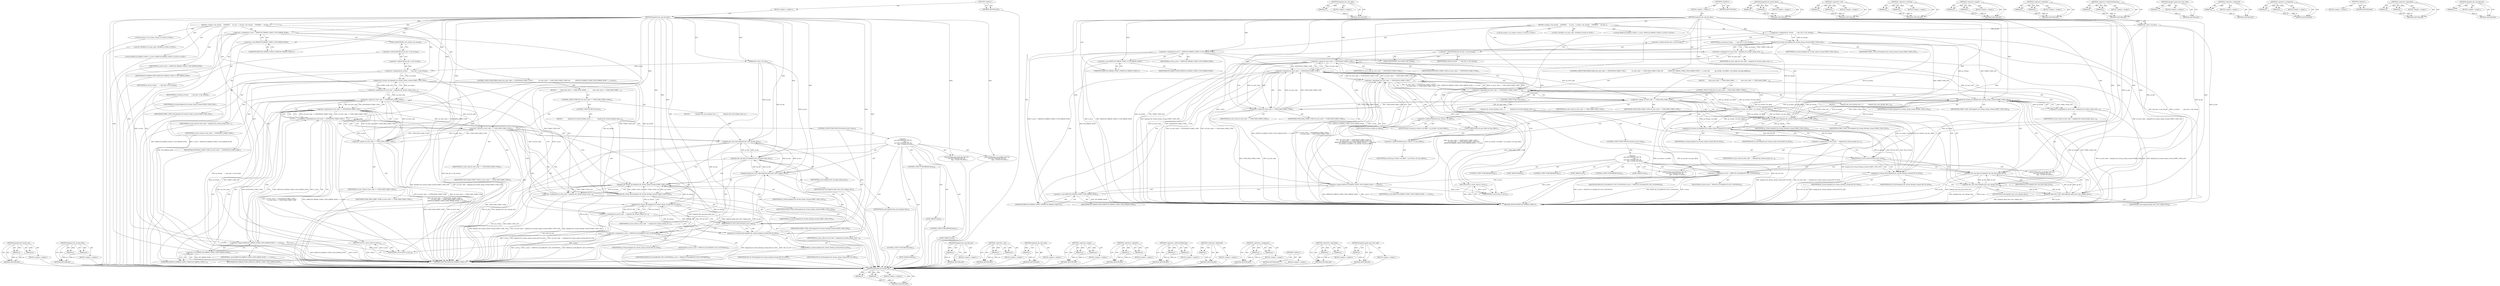 digraph "impeg2d_dec_seq_disp_ext" {
vulnerable_132 [label=<(METHOD,impeg2d_bit_stream_nxt)>];
vulnerable_133 [label=<(PARAM,p1)>];
vulnerable_134 [label=<(PARAM,p2)>];
vulnerable_135 [label=<(BLOCK,&lt;empty&gt;,&lt;empty&gt;)>];
vulnerable_136 [label=<(METHOD_RETURN,ANY)>];
vulnerable_156 [label=<(METHOD,impeg2d_bit_stream_flush)>];
vulnerable_157 [label=<(PARAM,p1)>];
vulnerable_158 [label=<(PARAM,p2)>];
vulnerable_159 [label=<(BLOCK,&lt;empty&gt;,&lt;empty&gt;)>];
vulnerable_160 [label=<(METHOD_RETURN,ANY)>];
vulnerable_6 [label=<(METHOD,&lt;global&gt;)<SUB>1</SUB>>];
vulnerable_7 [label=<(BLOCK,&lt;empty&gt;,&lt;empty&gt;)<SUB>1</SUB>>];
vulnerable_8 [label=<(METHOD,impeg2d_dec_seq_ext_data)<SUB>1</SUB>>];
vulnerable_9 [label=<(PARAM,dec_state_t *ps_dec)<SUB>1</SUB>>];
vulnerable_10 [label=<(BLOCK,{
 stream_t *ps_stream;
    UWORD32     u4_star...,{
 stream_t *ps_stream;
    UWORD32     u4_star...)<SUB>2</SUB>>];
vulnerable_11 [label="<(LOCAL,stream_t* ps_stream: stream_t*)<SUB>3</SUB>>"];
vulnerable_12 [label="<(LOCAL,UWORD32 u4_start_code: UWORD32)<SUB>4</SUB>>"];
vulnerable_13 [label="<(LOCAL,IMPEG2D_ERROR_CODES_T e_error: IMPEG2D_ERROR_CODES_T)<SUB>5</SUB>>"];
vulnerable_14 [label=<(&lt;operator&gt;.assignment,e_error = (IMPEG2D_ERROR_CODES_T) IVD_ERROR_NONE)<SUB>7</SUB>>];
vulnerable_15 [label=<(IDENTIFIER,e_error,e_error = (IMPEG2D_ERROR_CODES_T) IVD_ERROR_NONE)<SUB>7</SUB>>];
vulnerable_16 [label=<(&lt;operator&gt;.cast,(IMPEG2D_ERROR_CODES_T) IVD_ERROR_NONE)<SUB>7</SUB>>];
vulnerable_17 [label=<(UNKNOWN,IMPEG2D_ERROR_CODES_T,IMPEG2D_ERROR_CODES_T)<SUB>7</SUB>>];
vulnerable_18 [label=<(IDENTIFIER,IVD_ERROR_NONE,(IMPEG2D_ERROR_CODES_T) IVD_ERROR_NONE)<SUB>7</SUB>>];
vulnerable_19 [label=<(&lt;operator&gt;.assignment,ps_stream      = &amp;ps_dec-&gt;s_bit_stream)<SUB>9</SUB>>];
vulnerable_20 [label=<(IDENTIFIER,ps_stream,ps_stream      = &amp;ps_dec-&gt;s_bit_stream)<SUB>9</SUB>>];
vulnerable_21 [label=<(&lt;operator&gt;.addressOf,&amp;ps_dec-&gt;s_bit_stream)<SUB>9</SUB>>];
vulnerable_22 [label=<(&lt;operator&gt;.indirectFieldAccess,ps_dec-&gt;s_bit_stream)<SUB>9</SUB>>];
vulnerable_23 [label=<(IDENTIFIER,ps_dec,ps_stream      = &amp;ps_dec-&gt;s_bit_stream)<SUB>9</SUB>>];
vulnerable_24 [label=<(FIELD_IDENTIFIER,s_bit_stream,s_bit_stream)<SUB>9</SUB>>];
vulnerable_25 [label=<(&lt;operator&gt;.assignment,u4_start_code = impeg2d_bit_stream_nxt(ps_strea...)<SUB>11</SUB>>];
vulnerable_26 [label=<(IDENTIFIER,u4_start_code,u4_start_code = impeg2d_bit_stream_nxt(ps_strea...)<SUB>11</SUB>>];
vulnerable_27 [label=<(impeg2d_bit_stream_nxt,impeg2d_bit_stream_nxt(ps_stream,START_CODE_LEN))<SUB>11</SUB>>];
vulnerable_28 [label=<(IDENTIFIER,ps_stream,impeg2d_bit_stream_nxt(ps_stream,START_CODE_LEN))<SUB>11</SUB>>];
vulnerable_29 [label=<(IDENTIFIER,START_CODE_LEN,impeg2d_bit_stream_nxt(ps_stream,START_CODE_LEN))<SUB>11</SUB>>];
vulnerable_30 [label=<(CONTROL_STRUCTURE,WHILE,while ((u4_start_code == EXTENSION_START_CODE ||
             u4_start_code == USER_DATA_START_CODE) &amp;&amp;
            (IMPEG2D_ERROR_CODES_T)IVD_ERROR_NONE == e_error))<SUB>12</SUB>>];
vulnerable_31 [label=<(&lt;operator&gt;.logicalAnd,(u4_start_code == EXTENSION_START_CODE ||
     ...)<SUB>12</SUB>>];
vulnerable_32 [label=<(&lt;operator&gt;.logicalOr,u4_start_code == EXTENSION_START_CODE ||
      ...)<SUB>12</SUB>>];
vulnerable_33 [label=<(&lt;operator&gt;.equals,u4_start_code == EXTENSION_START_CODE)<SUB>12</SUB>>];
vulnerable_34 [label=<(IDENTIFIER,u4_start_code,u4_start_code == EXTENSION_START_CODE)<SUB>12</SUB>>];
vulnerable_35 [label=<(IDENTIFIER,EXTENSION_START_CODE,u4_start_code == EXTENSION_START_CODE)<SUB>12</SUB>>];
vulnerable_36 [label=<(&lt;operator&gt;.equals,u4_start_code == USER_DATA_START_CODE)<SUB>13</SUB>>];
vulnerable_37 [label=<(IDENTIFIER,u4_start_code,u4_start_code == USER_DATA_START_CODE)<SUB>13</SUB>>];
vulnerable_38 [label=<(IDENTIFIER,USER_DATA_START_CODE,u4_start_code == USER_DATA_START_CODE)<SUB>13</SUB>>];
vulnerable_39 [label=<(&lt;operator&gt;.equals,(IMPEG2D_ERROR_CODES_T)IVD_ERROR_NONE == e_error)<SUB>14</SUB>>];
vulnerable_40 [label=<(&lt;operator&gt;.cast,(IMPEG2D_ERROR_CODES_T)IVD_ERROR_NONE)<SUB>14</SUB>>];
vulnerable_41 [label=<(UNKNOWN,IMPEG2D_ERROR_CODES_T,IMPEG2D_ERROR_CODES_T)<SUB>14</SUB>>];
vulnerable_42 [label=<(IDENTIFIER,IVD_ERROR_NONE,(IMPEG2D_ERROR_CODES_T)IVD_ERROR_NONE)<SUB>14</SUB>>];
vulnerable_43 [label=<(IDENTIFIER,e_error,(IMPEG2D_ERROR_CODES_T)IVD_ERROR_NONE == e_error)<SUB>14</SUB>>];
vulnerable_44 [label=<(BLOCK,{
         if(u4_start_code == USER_DATA_START_...,{
         if(u4_start_code == USER_DATA_START_...)<SUB>15</SUB>>];
vulnerable_45 [label=<(CONTROL_STRUCTURE,IF,if (u4_start_code == USER_DATA_START_CODE))<SUB>16</SUB>>];
vulnerable_46 [label=<(&lt;operator&gt;.equals,u4_start_code == USER_DATA_START_CODE)<SUB>16</SUB>>];
vulnerable_47 [label=<(IDENTIFIER,u4_start_code,u4_start_code == USER_DATA_START_CODE)<SUB>16</SUB>>];
vulnerable_48 [label=<(IDENTIFIER,USER_DATA_START_CODE,u4_start_code == USER_DATA_START_CODE)<SUB>16</SUB>>];
vulnerable_49 [label=<(BLOCK,{
            impeg2d_dec_user_data(ps_dec);
 },{
            impeg2d_dec_user_data(ps_dec);
 })<SUB>17</SUB>>];
vulnerable_50 [label=<(impeg2d_dec_user_data,impeg2d_dec_user_data(ps_dec))<SUB>18</SUB>>];
vulnerable_51 [label=<(IDENTIFIER,ps_dec,impeg2d_dec_user_data(ps_dec))<SUB>18</SUB>>];
vulnerable_52 [label=<(CONTROL_STRUCTURE,ELSE,else)<SUB>21</SUB>>];
vulnerable_53 [label=<(BLOCK,{
            impeg2d_bit_stream_flush(ps_strea...,{
            impeg2d_bit_stream_flush(ps_strea...)<SUB>21</SUB>>];
vulnerable_54 [label=<(impeg2d_bit_stream_flush,impeg2d_bit_stream_flush(ps_stream,START_CODE_LEN))<SUB>22</SUB>>];
vulnerable_55 [label=<(IDENTIFIER,ps_stream,impeg2d_bit_stream_flush(ps_stream,START_CODE_LEN))<SUB>22</SUB>>];
vulnerable_56 [label=<(IDENTIFIER,START_CODE_LEN,impeg2d_bit_stream_flush(ps_stream,START_CODE_LEN))<SUB>22</SUB>>];
vulnerable_57 [label=<(&lt;operator&gt;.assignment,u4_start_code   = impeg2d_bit_stream_nxt(ps_str...)<SUB>23</SUB>>];
vulnerable_58 [label=<(IDENTIFIER,u4_start_code,u4_start_code   = impeg2d_bit_stream_nxt(ps_str...)<SUB>23</SUB>>];
vulnerable_59 [label=<(impeg2d_bit_stream_nxt,impeg2d_bit_stream_nxt(ps_stream,EXT_ID_LEN))<SUB>23</SUB>>];
vulnerable_60 [label=<(IDENTIFIER,ps_stream,impeg2d_bit_stream_nxt(ps_stream,EXT_ID_LEN))<SUB>23</SUB>>];
vulnerable_61 [label=<(IDENTIFIER,EXT_ID_LEN,impeg2d_bit_stream_nxt(ps_stream,EXT_ID_LEN))<SUB>23</SUB>>];
vulnerable_62 [label=<(CONTROL_STRUCTURE,SWITCH,switch(u4_start_code))<SUB>24</SUB>>];
vulnerable_63 [label=<(IDENTIFIER,u4_start_code,switch(u4_start_code))<SUB>24</SUB>>];
vulnerable_64 [label="<(BLOCK,{
 case SEQ_DISPLAY_EXT_ID:
                imp...,{
 case SEQ_DISPLAY_EXT_ID:
                imp...)<SUB>25</SUB>>"];
vulnerable_65 [label=<(JUMP_TARGET,case)<SUB>26</SUB>>];
vulnerable_66 [label="<(IDENTIFIER,SEQ_DISPLAY_EXT_ID,{
 case SEQ_DISPLAY_EXT_ID:
                imp...)<SUB>26</SUB>>"];
vulnerable_67 [label=<(impeg2d_dec_seq_disp_ext,impeg2d_dec_seq_disp_ext(ps_dec))<SUB>27</SUB>>];
vulnerable_68 [label=<(IDENTIFIER,ps_dec,impeg2d_dec_seq_disp_ext(ps_dec))<SUB>27</SUB>>];
vulnerable_69 [label=<(CONTROL_STRUCTURE,BREAK,break;)<SUB>28</SUB>>];
vulnerable_70 [label=<(JUMP_TARGET,case)<SUB>29</SUB>>];
vulnerable_71 [label="<(IDENTIFIER,SEQ_SCALABLE_EXT_ID,{
 case SEQ_DISPLAY_EXT_ID:
                imp...)<SUB>29</SUB>>"];
vulnerable_72 [label=<(&lt;operator&gt;.assignment,e_error = IMPEG2D_SCALABILITIY_NOT_SUPPORTED)<SUB>30</SUB>>];
vulnerable_73 [label=<(IDENTIFIER,e_error,e_error = IMPEG2D_SCALABILITIY_NOT_SUPPORTED)<SUB>30</SUB>>];
vulnerable_74 [label=<(IDENTIFIER,IMPEG2D_SCALABILITIY_NOT_SUPPORTED,e_error = IMPEG2D_SCALABILITIY_NOT_SUPPORTED)<SUB>30</SUB>>];
vulnerable_75 [label=<(CONTROL_STRUCTURE,BREAK,break;)<SUB>31</SUB>>];
vulnerable_76 [label=<(JUMP_TARGET,default)<SUB>32</SUB>>];
vulnerable_77 [label=<(impeg2d_bit_stream_flush,impeg2d_bit_stream_flush(ps_stream,EXT_ID_LEN))<SUB>34</SUB>>];
vulnerable_78 [label=<(IDENTIFIER,ps_stream,impeg2d_bit_stream_flush(ps_stream,EXT_ID_LEN))<SUB>34</SUB>>];
vulnerable_79 [label=<(IDENTIFIER,EXT_ID_LEN,impeg2d_bit_stream_flush(ps_stream,EXT_ID_LEN))<SUB>34</SUB>>];
vulnerable_80 [label=<(impeg2d_peek_next_start_code,impeg2d_peek_next_start_code(ps_dec))<SUB>35</SUB>>];
vulnerable_81 [label=<(IDENTIFIER,ps_dec,impeg2d_peek_next_start_code(ps_dec))<SUB>35</SUB>>];
vulnerable_82 [label=<(CONTROL_STRUCTURE,BREAK,break;)<SUB>36</SUB>>];
vulnerable_83 [label=<(&lt;operator&gt;.assignment,u4_start_code = impeg2d_bit_stream_nxt(ps_strea...)<SUB>39</SUB>>];
vulnerable_84 [label=<(IDENTIFIER,u4_start_code,u4_start_code = impeg2d_bit_stream_nxt(ps_strea...)<SUB>39</SUB>>];
vulnerable_85 [label=<(impeg2d_bit_stream_nxt,impeg2d_bit_stream_nxt(ps_stream,START_CODE_LEN))<SUB>39</SUB>>];
vulnerable_86 [label=<(IDENTIFIER,ps_stream,impeg2d_bit_stream_nxt(ps_stream,START_CODE_LEN))<SUB>39</SUB>>];
vulnerable_87 [label=<(IDENTIFIER,START_CODE_LEN,impeg2d_bit_stream_nxt(ps_stream,START_CODE_LEN))<SUB>39</SUB>>];
vulnerable_88 [label=<(RETURN,return e_error;,return e_error;)<SUB>41</SUB>>];
vulnerable_89 [label=<(IDENTIFIER,e_error,return e_error;)<SUB>41</SUB>>];
vulnerable_90 [label=<(METHOD_RETURN,IMPEG2D_ERROR_CODES_T)<SUB>1</SUB>>];
vulnerable_92 [label=<(METHOD_RETURN,ANY)<SUB>1</SUB>>];
vulnerable_161 [label=<(METHOD,impeg2d_dec_seq_disp_ext)>];
vulnerable_162 [label=<(PARAM,p1)>];
vulnerable_163 [label=<(BLOCK,&lt;empty&gt;,&lt;empty&gt;)>];
vulnerable_164 [label=<(METHOD_RETURN,ANY)>];
vulnerable_118 [label=<(METHOD,&lt;operator&gt;.cast)>];
vulnerable_119 [label=<(PARAM,p1)>];
vulnerable_120 [label=<(PARAM,p2)>];
vulnerable_121 [label=<(BLOCK,&lt;empty&gt;,&lt;empty&gt;)>];
vulnerable_122 [label=<(METHOD_RETURN,ANY)>];
vulnerable_152 [label=<(METHOD,impeg2d_dec_user_data)>];
vulnerable_153 [label=<(PARAM,p1)>];
vulnerable_154 [label=<(BLOCK,&lt;empty&gt;,&lt;empty&gt;)>];
vulnerable_155 [label=<(METHOD_RETURN,ANY)>];
vulnerable_147 [label=<(METHOD,&lt;operator&gt;.equals)>];
vulnerable_148 [label=<(PARAM,p1)>];
vulnerable_149 [label=<(PARAM,p2)>];
vulnerable_150 [label=<(BLOCK,&lt;empty&gt;,&lt;empty&gt;)>];
vulnerable_151 [label=<(METHOD_RETURN,ANY)>];
vulnerable_142 [label=<(METHOD,&lt;operator&gt;.logicalOr)>];
vulnerable_143 [label=<(PARAM,p1)>];
vulnerable_144 [label=<(PARAM,p2)>];
vulnerable_145 [label=<(BLOCK,&lt;empty&gt;,&lt;empty&gt;)>];
vulnerable_146 [label=<(METHOD_RETURN,ANY)>];
vulnerable_127 [label=<(METHOD,&lt;operator&gt;.indirectFieldAccess)>];
vulnerable_128 [label=<(PARAM,p1)>];
vulnerable_129 [label=<(PARAM,p2)>];
vulnerable_130 [label=<(BLOCK,&lt;empty&gt;,&lt;empty&gt;)>];
vulnerable_131 [label=<(METHOD_RETURN,ANY)>];
vulnerable_123 [label=<(METHOD,&lt;operator&gt;.addressOf)>];
vulnerable_124 [label=<(PARAM,p1)>];
vulnerable_125 [label=<(BLOCK,&lt;empty&gt;,&lt;empty&gt;)>];
vulnerable_126 [label=<(METHOD_RETURN,ANY)>];
vulnerable_113 [label=<(METHOD,&lt;operator&gt;.assignment)>];
vulnerable_114 [label=<(PARAM,p1)>];
vulnerable_115 [label=<(PARAM,p2)>];
vulnerable_116 [label=<(BLOCK,&lt;empty&gt;,&lt;empty&gt;)>];
vulnerable_117 [label=<(METHOD_RETURN,ANY)>];
vulnerable_107 [label=<(METHOD,&lt;global&gt;)<SUB>1</SUB>>];
vulnerable_108 [label=<(BLOCK,&lt;empty&gt;,&lt;empty&gt;)>];
vulnerable_109 [label=<(METHOD_RETURN,ANY)>];
vulnerable_137 [label=<(METHOD,&lt;operator&gt;.logicalAnd)>];
vulnerable_138 [label=<(PARAM,p1)>];
vulnerable_139 [label=<(PARAM,p2)>];
vulnerable_140 [label=<(BLOCK,&lt;empty&gt;,&lt;empty&gt;)>];
vulnerable_141 [label=<(METHOD_RETURN,ANY)>];
vulnerable_165 [label=<(METHOD,impeg2d_peek_next_start_code)>];
vulnerable_166 [label=<(PARAM,p1)>];
vulnerable_167 [label=<(BLOCK,&lt;empty&gt;,&lt;empty&gt;)>];
vulnerable_168 [label=<(METHOD_RETURN,ANY)>];
fixed_140 [label=<(METHOD,impeg2d_bit_stream_nxt)>];
fixed_141 [label=<(PARAM,p1)>];
fixed_142 [label=<(PARAM,p2)>];
fixed_143 [label=<(BLOCK,&lt;empty&gt;,&lt;empty&gt;)>];
fixed_144 [label=<(METHOD_RETURN,ANY)>];
fixed_165 [label=<(METHOD,impeg2d_dec_user_data)>];
fixed_166 [label=<(PARAM,p1)>];
fixed_167 [label=<(BLOCK,&lt;empty&gt;,&lt;empty&gt;)>];
fixed_168 [label=<(METHOD_RETURN,ANY)>];
fixed_6 [label=<(METHOD,&lt;global&gt;)<SUB>1</SUB>>];
fixed_7 [label=<(BLOCK,&lt;empty&gt;,&lt;empty&gt;)<SUB>1</SUB>>];
fixed_8 [label=<(METHOD,impeg2d_dec_seq_ext_data)<SUB>1</SUB>>];
fixed_9 [label=<(PARAM,dec_state_t *ps_dec)<SUB>1</SUB>>];
fixed_10 [label=<(BLOCK,{
 stream_t *ps_stream;
    UWORD32     u4_star...,{
 stream_t *ps_stream;
    UWORD32     u4_star...)<SUB>2</SUB>>];
fixed_11 [label="<(LOCAL,stream_t* ps_stream: stream_t*)<SUB>3</SUB>>"];
fixed_12 [label="<(LOCAL,UWORD32 u4_start_code: UWORD32)<SUB>4</SUB>>"];
fixed_13 [label="<(LOCAL,IMPEG2D_ERROR_CODES_T e_error: IMPEG2D_ERROR_CODES_T)<SUB>5</SUB>>"];
fixed_14 [label=<(&lt;operator&gt;.assignment,e_error = (IMPEG2D_ERROR_CODES_T) IVD_ERROR_NONE)<SUB>7</SUB>>];
fixed_15 [label=<(IDENTIFIER,e_error,e_error = (IMPEG2D_ERROR_CODES_T) IVD_ERROR_NONE)<SUB>7</SUB>>];
fixed_16 [label=<(&lt;operator&gt;.cast,(IMPEG2D_ERROR_CODES_T) IVD_ERROR_NONE)<SUB>7</SUB>>];
fixed_17 [label=<(UNKNOWN,IMPEG2D_ERROR_CODES_T,IMPEG2D_ERROR_CODES_T)<SUB>7</SUB>>];
fixed_18 [label=<(IDENTIFIER,IVD_ERROR_NONE,(IMPEG2D_ERROR_CODES_T) IVD_ERROR_NONE)<SUB>7</SUB>>];
fixed_19 [label=<(&lt;operator&gt;.assignment,ps_stream      = &amp;ps_dec-&gt;s_bit_stream)<SUB>9</SUB>>];
fixed_20 [label=<(IDENTIFIER,ps_stream,ps_stream      = &amp;ps_dec-&gt;s_bit_stream)<SUB>9</SUB>>];
fixed_21 [label=<(&lt;operator&gt;.addressOf,&amp;ps_dec-&gt;s_bit_stream)<SUB>9</SUB>>];
fixed_22 [label=<(&lt;operator&gt;.indirectFieldAccess,ps_dec-&gt;s_bit_stream)<SUB>9</SUB>>];
fixed_23 [label=<(IDENTIFIER,ps_dec,ps_stream      = &amp;ps_dec-&gt;s_bit_stream)<SUB>9</SUB>>];
fixed_24 [label=<(FIELD_IDENTIFIER,s_bit_stream,s_bit_stream)<SUB>9</SUB>>];
fixed_25 [label=<(&lt;operator&gt;.assignment,u4_start_code = impeg2d_bit_stream_nxt(ps_strea...)<SUB>11</SUB>>];
fixed_26 [label=<(IDENTIFIER,u4_start_code,u4_start_code = impeg2d_bit_stream_nxt(ps_strea...)<SUB>11</SUB>>];
fixed_27 [label=<(impeg2d_bit_stream_nxt,impeg2d_bit_stream_nxt(ps_stream,START_CODE_LEN))<SUB>11</SUB>>];
fixed_28 [label=<(IDENTIFIER,ps_stream,impeg2d_bit_stream_nxt(ps_stream,START_CODE_LEN))<SUB>11</SUB>>];
fixed_29 [label=<(IDENTIFIER,START_CODE_LEN,impeg2d_bit_stream_nxt(ps_stream,START_CODE_LEN))<SUB>11</SUB>>];
fixed_30 [label=<(CONTROL_STRUCTURE,WHILE,while ((u4_start_code == EXTENSION_START_CODE ||
             u4_start_code == USER_DATA_START_CODE) &amp;&amp;
            (IMPEG2D_ERROR_CODES_T)IVD_ERROR_NONE == e_error &amp;&amp;
            (ps_stream-&gt;u4_offset &lt; ps_stream-&gt;u4_max_offset)))<SUB>12</SUB>>];
fixed_31 [label=<(&lt;operator&gt;.logicalAnd,(u4_start_code == EXTENSION_START_CODE ||
     ...)<SUB>12</SUB>>];
fixed_32 [label=<(&lt;operator&gt;.logicalAnd,(u4_start_code == EXTENSION_START_CODE ||
     ...)<SUB>12</SUB>>];
fixed_33 [label=<(&lt;operator&gt;.logicalOr,u4_start_code == EXTENSION_START_CODE ||
      ...)<SUB>12</SUB>>];
fixed_34 [label=<(&lt;operator&gt;.equals,u4_start_code == EXTENSION_START_CODE)<SUB>12</SUB>>];
fixed_35 [label=<(IDENTIFIER,u4_start_code,u4_start_code == EXTENSION_START_CODE)<SUB>12</SUB>>];
fixed_36 [label=<(IDENTIFIER,EXTENSION_START_CODE,u4_start_code == EXTENSION_START_CODE)<SUB>12</SUB>>];
fixed_37 [label=<(&lt;operator&gt;.equals,u4_start_code == USER_DATA_START_CODE)<SUB>13</SUB>>];
fixed_38 [label=<(IDENTIFIER,u4_start_code,u4_start_code == USER_DATA_START_CODE)<SUB>13</SUB>>];
fixed_39 [label=<(IDENTIFIER,USER_DATA_START_CODE,u4_start_code == USER_DATA_START_CODE)<SUB>13</SUB>>];
fixed_40 [label=<(&lt;operator&gt;.equals,(IMPEG2D_ERROR_CODES_T)IVD_ERROR_NONE == e_error)<SUB>14</SUB>>];
fixed_41 [label=<(&lt;operator&gt;.cast,(IMPEG2D_ERROR_CODES_T)IVD_ERROR_NONE)<SUB>14</SUB>>];
fixed_42 [label=<(UNKNOWN,IMPEG2D_ERROR_CODES_T,IMPEG2D_ERROR_CODES_T)<SUB>14</SUB>>];
fixed_43 [label=<(IDENTIFIER,IVD_ERROR_NONE,(IMPEG2D_ERROR_CODES_T)IVD_ERROR_NONE)<SUB>14</SUB>>];
fixed_44 [label=<(IDENTIFIER,e_error,(IMPEG2D_ERROR_CODES_T)IVD_ERROR_NONE == e_error)<SUB>14</SUB>>];
fixed_45 [label=<(&lt;operator&gt;.lessThan,ps_stream-&gt;u4_offset &lt; ps_stream-&gt;u4_max_offset)<SUB>15</SUB>>];
fixed_46 [label=<(&lt;operator&gt;.indirectFieldAccess,ps_stream-&gt;u4_offset)<SUB>15</SUB>>];
fixed_47 [label=<(IDENTIFIER,ps_stream,ps_stream-&gt;u4_offset &lt; ps_stream-&gt;u4_max_offset)<SUB>15</SUB>>];
fixed_48 [label=<(FIELD_IDENTIFIER,u4_offset,u4_offset)<SUB>15</SUB>>];
fixed_49 [label=<(&lt;operator&gt;.indirectFieldAccess,ps_stream-&gt;u4_max_offset)<SUB>15</SUB>>];
fixed_50 [label=<(IDENTIFIER,ps_stream,ps_stream-&gt;u4_offset &lt; ps_stream-&gt;u4_max_offset)<SUB>15</SUB>>];
fixed_51 [label=<(FIELD_IDENTIFIER,u4_max_offset,u4_max_offset)<SUB>15</SUB>>];
fixed_52 [label=<(BLOCK,{
         if(u4_start_code == USER_DATA_START_...,{
         if(u4_start_code == USER_DATA_START_...)<SUB>16</SUB>>];
fixed_53 [label=<(CONTROL_STRUCTURE,IF,if (u4_start_code == USER_DATA_START_CODE))<SUB>17</SUB>>];
fixed_54 [label=<(&lt;operator&gt;.equals,u4_start_code == USER_DATA_START_CODE)<SUB>17</SUB>>];
fixed_55 [label=<(IDENTIFIER,u4_start_code,u4_start_code == USER_DATA_START_CODE)<SUB>17</SUB>>];
fixed_56 [label=<(IDENTIFIER,USER_DATA_START_CODE,u4_start_code == USER_DATA_START_CODE)<SUB>17</SUB>>];
fixed_57 [label=<(BLOCK,{
            impeg2d_dec_user_data(ps_dec);
 },{
            impeg2d_dec_user_data(ps_dec);
 })<SUB>18</SUB>>];
fixed_58 [label=<(impeg2d_dec_user_data,impeg2d_dec_user_data(ps_dec))<SUB>19</SUB>>];
fixed_59 [label=<(IDENTIFIER,ps_dec,impeg2d_dec_user_data(ps_dec))<SUB>19</SUB>>];
fixed_60 [label=<(CONTROL_STRUCTURE,ELSE,else)<SUB>22</SUB>>];
fixed_61 [label=<(BLOCK,{
            impeg2d_bit_stream_flush(ps_strea...,{
            impeg2d_bit_stream_flush(ps_strea...)<SUB>22</SUB>>];
fixed_62 [label=<(impeg2d_bit_stream_flush,impeg2d_bit_stream_flush(ps_stream,START_CODE_LEN))<SUB>23</SUB>>];
fixed_63 [label=<(IDENTIFIER,ps_stream,impeg2d_bit_stream_flush(ps_stream,START_CODE_LEN))<SUB>23</SUB>>];
fixed_64 [label=<(IDENTIFIER,START_CODE_LEN,impeg2d_bit_stream_flush(ps_stream,START_CODE_LEN))<SUB>23</SUB>>];
fixed_65 [label=<(&lt;operator&gt;.assignment,u4_start_code   = impeg2d_bit_stream_nxt(ps_str...)<SUB>24</SUB>>];
fixed_66 [label=<(IDENTIFIER,u4_start_code,u4_start_code   = impeg2d_bit_stream_nxt(ps_str...)<SUB>24</SUB>>];
fixed_67 [label=<(impeg2d_bit_stream_nxt,impeg2d_bit_stream_nxt(ps_stream,EXT_ID_LEN))<SUB>24</SUB>>];
fixed_68 [label=<(IDENTIFIER,ps_stream,impeg2d_bit_stream_nxt(ps_stream,EXT_ID_LEN))<SUB>24</SUB>>];
fixed_69 [label=<(IDENTIFIER,EXT_ID_LEN,impeg2d_bit_stream_nxt(ps_stream,EXT_ID_LEN))<SUB>24</SUB>>];
fixed_70 [label=<(CONTROL_STRUCTURE,SWITCH,switch(u4_start_code))<SUB>25</SUB>>];
fixed_71 [label=<(IDENTIFIER,u4_start_code,switch(u4_start_code))<SUB>25</SUB>>];
fixed_72 [label="<(BLOCK,{
 case SEQ_DISPLAY_EXT_ID:
                imp...,{
 case SEQ_DISPLAY_EXT_ID:
                imp...)<SUB>26</SUB>>"];
fixed_73 [label=<(JUMP_TARGET,case)<SUB>27</SUB>>];
fixed_74 [label="<(IDENTIFIER,SEQ_DISPLAY_EXT_ID,{
 case SEQ_DISPLAY_EXT_ID:
                imp...)<SUB>27</SUB>>"];
fixed_75 [label=<(impeg2d_dec_seq_disp_ext,impeg2d_dec_seq_disp_ext(ps_dec))<SUB>28</SUB>>];
fixed_76 [label=<(IDENTIFIER,ps_dec,impeg2d_dec_seq_disp_ext(ps_dec))<SUB>28</SUB>>];
fixed_77 [label=<(CONTROL_STRUCTURE,BREAK,break;)<SUB>29</SUB>>];
fixed_78 [label=<(JUMP_TARGET,case)<SUB>30</SUB>>];
fixed_79 [label="<(IDENTIFIER,SEQ_SCALABLE_EXT_ID,{
 case SEQ_DISPLAY_EXT_ID:
                imp...)<SUB>30</SUB>>"];
fixed_80 [label=<(&lt;operator&gt;.assignment,e_error = IMPEG2D_SCALABILITIY_NOT_SUPPORTED)<SUB>31</SUB>>];
fixed_81 [label=<(IDENTIFIER,e_error,e_error = IMPEG2D_SCALABILITIY_NOT_SUPPORTED)<SUB>31</SUB>>];
fixed_82 [label=<(IDENTIFIER,IMPEG2D_SCALABILITIY_NOT_SUPPORTED,e_error = IMPEG2D_SCALABILITIY_NOT_SUPPORTED)<SUB>31</SUB>>];
fixed_83 [label=<(CONTROL_STRUCTURE,BREAK,break;)<SUB>32</SUB>>];
fixed_84 [label=<(JUMP_TARGET,default)<SUB>33</SUB>>];
fixed_85 [label=<(impeg2d_bit_stream_flush,impeg2d_bit_stream_flush(ps_stream,EXT_ID_LEN))<SUB>35</SUB>>];
fixed_86 [label=<(IDENTIFIER,ps_stream,impeg2d_bit_stream_flush(ps_stream,EXT_ID_LEN))<SUB>35</SUB>>];
fixed_87 [label=<(IDENTIFIER,EXT_ID_LEN,impeg2d_bit_stream_flush(ps_stream,EXT_ID_LEN))<SUB>35</SUB>>];
fixed_88 [label=<(impeg2d_peek_next_start_code,impeg2d_peek_next_start_code(ps_dec))<SUB>36</SUB>>];
fixed_89 [label=<(IDENTIFIER,ps_dec,impeg2d_peek_next_start_code(ps_dec))<SUB>36</SUB>>];
fixed_90 [label=<(CONTROL_STRUCTURE,BREAK,break;)<SUB>37</SUB>>];
fixed_91 [label=<(&lt;operator&gt;.assignment,u4_start_code = impeg2d_bit_stream_nxt(ps_strea...)<SUB>40</SUB>>];
fixed_92 [label=<(IDENTIFIER,u4_start_code,u4_start_code = impeg2d_bit_stream_nxt(ps_strea...)<SUB>40</SUB>>];
fixed_93 [label=<(impeg2d_bit_stream_nxt,impeg2d_bit_stream_nxt(ps_stream,START_CODE_LEN))<SUB>40</SUB>>];
fixed_94 [label=<(IDENTIFIER,ps_stream,impeg2d_bit_stream_nxt(ps_stream,START_CODE_LEN))<SUB>40</SUB>>];
fixed_95 [label=<(IDENTIFIER,START_CODE_LEN,impeg2d_bit_stream_nxt(ps_stream,START_CODE_LEN))<SUB>40</SUB>>];
fixed_96 [label=<(RETURN,return e_error;,return e_error;)<SUB>42</SUB>>];
fixed_97 [label=<(IDENTIFIER,e_error,return e_error;)<SUB>42</SUB>>];
fixed_98 [label=<(METHOD_RETURN,IMPEG2D_ERROR_CODES_T)<SUB>1</SUB>>];
fixed_100 [label=<(METHOD_RETURN,ANY)<SUB>1</SUB>>];
fixed_169 [label=<(METHOD,impeg2d_bit_stream_flush)>];
fixed_170 [label=<(PARAM,p1)>];
fixed_171 [label=<(PARAM,p2)>];
fixed_172 [label=<(BLOCK,&lt;empty&gt;,&lt;empty&gt;)>];
fixed_173 [label=<(METHOD_RETURN,ANY)>];
fixed_126 [label=<(METHOD,&lt;operator&gt;.cast)>];
fixed_127 [label=<(PARAM,p1)>];
fixed_128 [label=<(PARAM,p2)>];
fixed_129 [label=<(BLOCK,&lt;empty&gt;,&lt;empty&gt;)>];
fixed_130 [label=<(METHOD_RETURN,ANY)>];
fixed_160 [label=<(METHOD,&lt;operator&gt;.lessThan)>];
fixed_161 [label=<(PARAM,p1)>];
fixed_162 [label=<(PARAM,p2)>];
fixed_163 [label=<(BLOCK,&lt;empty&gt;,&lt;empty&gt;)>];
fixed_164 [label=<(METHOD_RETURN,ANY)>];
fixed_155 [label=<(METHOD,&lt;operator&gt;.equals)>];
fixed_156 [label=<(PARAM,p1)>];
fixed_157 [label=<(PARAM,p2)>];
fixed_158 [label=<(BLOCK,&lt;empty&gt;,&lt;empty&gt;)>];
fixed_159 [label=<(METHOD_RETURN,ANY)>];
fixed_150 [label=<(METHOD,&lt;operator&gt;.logicalOr)>];
fixed_151 [label=<(PARAM,p1)>];
fixed_152 [label=<(PARAM,p2)>];
fixed_153 [label=<(BLOCK,&lt;empty&gt;,&lt;empty&gt;)>];
fixed_154 [label=<(METHOD_RETURN,ANY)>];
fixed_135 [label=<(METHOD,&lt;operator&gt;.indirectFieldAccess)>];
fixed_136 [label=<(PARAM,p1)>];
fixed_137 [label=<(PARAM,p2)>];
fixed_138 [label=<(BLOCK,&lt;empty&gt;,&lt;empty&gt;)>];
fixed_139 [label=<(METHOD_RETURN,ANY)>];
fixed_178 [label=<(METHOD,impeg2d_peek_next_start_code)>];
fixed_179 [label=<(PARAM,p1)>];
fixed_180 [label=<(BLOCK,&lt;empty&gt;,&lt;empty&gt;)>];
fixed_181 [label=<(METHOD_RETURN,ANY)>];
fixed_131 [label=<(METHOD,&lt;operator&gt;.addressOf)>];
fixed_132 [label=<(PARAM,p1)>];
fixed_133 [label=<(BLOCK,&lt;empty&gt;,&lt;empty&gt;)>];
fixed_134 [label=<(METHOD_RETURN,ANY)>];
fixed_121 [label=<(METHOD,&lt;operator&gt;.assignment)>];
fixed_122 [label=<(PARAM,p1)>];
fixed_123 [label=<(PARAM,p2)>];
fixed_124 [label=<(BLOCK,&lt;empty&gt;,&lt;empty&gt;)>];
fixed_125 [label=<(METHOD_RETURN,ANY)>];
fixed_115 [label=<(METHOD,&lt;global&gt;)<SUB>1</SUB>>];
fixed_116 [label=<(BLOCK,&lt;empty&gt;,&lt;empty&gt;)>];
fixed_117 [label=<(METHOD_RETURN,ANY)>];
fixed_145 [label=<(METHOD,&lt;operator&gt;.logicalAnd)>];
fixed_146 [label=<(PARAM,p1)>];
fixed_147 [label=<(PARAM,p2)>];
fixed_148 [label=<(BLOCK,&lt;empty&gt;,&lt;empty&gt;)>];
fixed_149 [label=<(METHOD_RETURN,ANY)>];
fixed_174 [label=<(METHOD,impeg2d_dec_seq_disp_ext)>];
fixed_175 [label=<(PARAM,p1)>];
fixed_176 [label=<(BLOCK,&lt;empty&gt;,&lt;empty&gt;)>];
fixed_177 [label=<(METHOD_RETURN,ANY)>];
vulnerable_132 -> vulnerable_133  [key=0, label="AST: "];
vulnerable_132 -> vulnerable_133  [key=1, label="DDG: "];
vulnerable_132 -> vulnerable_135  [key=0, label="AST: "];
vulnerable_132 -> vulnerable_134  [key=0, label="AST: "];
vulnerable_132 -> vulnerable_134  [key=1, label="DDG: "];
vulnerable_132 -> vulnerable_136  [key=0, label="AST: "];
vulnerable_132 -> vulnerable_136  [key=1, label="CFG: "];
vulnerable_133 -> vulnerable_136  [key=0, label="DDG: p1"];
vulnerable_134 -> vulnerable_136  [key=0, label="DDG: p2"];
vulnerable_135 -> fixed_140  [key=0];
vulnerable_136 -> fixed_140  [key=0];
vulnerable_156 -> vulnerable_157  [key=0, label="AST: "];
vulnerable_156 -> vulnerable_157  [key=1, label="DDG: "];
vulnerable_156 -> vulnerable_159  [key=0, label="AST: "];
vulnerable_156 -> vulnerable_158  [key=0, label="AST: "];
vulnerable_156 -> vulnerable_158  [key=1, label="DDG: "];
vulnerable_156 -> vulnerable_160  [key=0, label="AST: "];
vulnerable_156 -> vulnerable_160  [key=1, label="CFG: "];
vulnerable_157 -> vulnerable_160  [key=0, label="DDG: p1"];
vulnerable_158 -> vulnerable_160  [key=0, label="DDG: p2"];
vulnerable_159 -> fixed_140  [key=0];
vulnerable_160 -> fixed_140  [key=0];
vulnerable_6 -> vulnerable_7  [key=0, label="AST: "];
vulnerable_6 -> vulnerable_92  [key=0, label="AST: "];
vulnerable_6 -> vulnerable_92  [key=1, label="CFG: "];
vulnerable_7 -> vulnerable_8  [key=0, label="AST: "];
vulnerable_8 -> vulnerable_9  [key=0, label="AST: "];
vulnerable_8 -> vulnerable_9  [key=1, label="DDG: "];
vulnerable_8 -> vulnerable_10  [key=0, label="AST: "];
vulnerable_8 -> vulnerable_90  [key=0, label="AST: "];
vulnerable_8 -> vulnerable_17  [key=0, label="CFG: "];
vulnerable_8 -> vulnerable_14  [key=0, label="DDG: "];
vulnerable_8 -> vulnerable_89  [key=0, label="DDG: "];
vulnerable_8 -> vulnerable_16  [key=0, label="DDG: "];
vulnerable_8 -> vulnerable_27  [key=0, label="DDG: "];
vulnerable_8 -> vulnerable_39  [key=0, label="DDG: "];
vulnerable_8 -> vulnerable_33  [key=0, label="DDG: "];
vulnerable_8 -> vulnerable_36  [key=0, label="DDG: "];
vulnerable_8 -> vulnerable_40  [key=0, label="DDG: "];
vulnerable_8 -> vulnerable_46  [key=0, label="DDG: "];
vulnerable_8 -> vulnerable_85  [key=0, label="DDG: "];
vulnerable_8 -> vulnerable_50  [key=0, label="DDG: "];
vulnerable_8 -> vulnerable_54  [key=0, label="DDG: "];
vulnerable_8 -> vulnerable_63  [key=0, label="DDG: "];
vulnerable_8 -> vulnerable_59  [key=0, label="DDG: "];
vulnerable_8 -> vulnerable_66  [key=0, label="DDG: "];
vulnerable_8 -> vulnerable_71  [key=0, label="DDG: "];
vulnerable_8 -> vulnerable_72  [key=0, label="DDG: "];
vulnerable_8 -> vulnerable_67  [key=0, label="DDG: "];
vulnerable_8 -> vulnerable_77  [key=0, label="DDG: "];
vulnerable_8 -> vulnerable_80  [key=0, label="DDG: "];
vulnerable_9 -> vulnerable_90  [key=0, label="DDG: ps_dec"];
vulnerable_9 -> vulnerable_19  [key=0, label="DDG: ps_dec"];
vulnerable_9 -> vulnerable_50  [key=0, label="DDG: ps_dec"];
vulnerable_9 -> vulnerable_67  [key=0, label="DDG: ps_dec"];
vulnerable_9 -> vulnerable_80  [key=0, label="DDG: ps_dec"];
vulnerable_10 -> vulnerable_11  [key=0, label="AST: "];
vulnerable_10 -> vulnerable_12  [key=0, label="AST: "];
vulnerable_10 -> vulnerable_13  [key=0, label="AST: "];
vulnerable_10 -> vulnerable_14  [key=0, label="AST: "];
vulnerable_10 -> vulnerable_19  [key=0, label="AST: "];
vulnerable_10 -> vulnerable_25  [key=0, label="AST: "];
vulnerable_10 -> vulnerable_30  [key=0, label="AST: "];
vulnerable_10 -> vulnerable_88  [key=0, label="AST: "];
vulnerable_11 -> fixed_140  [key=0];
vulnerable_12 -> fixed_140  [key=0];
vulnerable_13 -> fixed_140  [key=0];
vulnerable_14 -> vulnerable_15  [key=0, label="AST: "];
vulnerable_14 -> vulnerable_16  [key=0, label="AST: "];
vulnerable_14 -> vulnerable_24  [key=0, label="CFG: "];
vulnerable_14 -> vulnerable_90  [key=0, label="DDG: e_error"];
vulnerable_14 -> vulnerable_90  [key=1, label="DDG: (IMPEG2D_ERROR_CODES_T) IVD_ERROR_NONE"];
vulnerable_14 -> vulnerable_90  [key=2, label="DDG: e_error = (IMPEG2D_ERROR_CODES_T) IVD_ERROR_NONE"];
vulnerable_14 -> vulnerable_89  [key=0, label="DDG: e_error"];
vulnerable_14 -> vulnerable_39  [key=0, label="DDG: e_error"];
vulnerable_15 -> fixed_140  [key=0];
vulnerable_16 -> vulnerable_17  [key=0, label="AST: "];
vulnerable_16 -> vulnerable_18  [key=0, label="AST: "];
vulnerable_16 -> vulnerable_14  [key=0, label="CFG: "];
vulnerable_16 -> vulnerable_90  [key=0, label="DDG: IVD_ERROR_NONE"];
vulnerable_17 -> vulnerable_16  [key=0, label="CFG: "];
vulnerable_18 -> fixed_140  [key=0];
vulnerable_19 -> vulnerable_20  [key=0, label="AST: "];
vulnerable_19 -> vulnerable_21  [key=0, label="AST: "];
vulnerable_19 -> vulnerable_27  [key=0, label="CFG: "];
vulnerable_19 -> vulnerable_27  [key=1, label="DDG: ps_stream"];
vulnerable_19 -> vulnerable_90  [key=0, label="DDG: &amp;ps_dec-&gt;s_bit_stream"];
vulnerable_19 -> vulnerable_90  [key=1, label="DDG: ps_stream      = &amp;ps_dec-&gt;s_bit_stream"];
vulnerable_20 -> fixed_140  [key=0];
vulnerable_21 -> vulnerable_22  [key=0, label="AST: "];
vulnerable_21 -> vulnerable_19  [key=0, label="CFG: "];
vulnerable_22 -> vulnerable_23  [key=0, label="AST: "];
vulnerable_22 -> vulnerable_24  [key=0, label="AST: "];
vulnerable_22 -> vulnerable_21  [key=0, label="CFG: "];
vulnerable_23 -> fixed_140  [key=0];
vulnerable_24 -> vulnerable_22  [key=0, label="CFG: "];
vulnerable_25 -> vulnerable_26  [key=0, label="AST: "];
vulnerable_25 -> vulnerable_27  [key=0, label="AST: "];
vulnerable_25 -> vulnerable_33  [key=0, label="CFG: "];
vulnerable_25 -> vulnerable_33  [key=1, label="DDG: u4_start_code"];
vulnerable_25 -> vulnerable_90  [key=0, label="DDG: impeg2d_bit_stream_nxt(ps_stream,START_CODE_LEN)"];
vulnerable_25 -> vulnerable_90  [key=1, label="DDG: u4_start_code = impeg2d_bit_stream_nxt(ps_stream,START_CODE_LEN)"];
vulnerable_26 -> fixed_140  [key=0];
vulnerable_27 -> vulnerable_28  [key=0, label="AST: "];
vulnerable_27 -> vulnerable_29  [key=0, label="AST: "];
vulnerable_27 -> vulnerable_25  [key=0, label="CFG: "];
vulnerable_27 -> vulnerable_25  [key=1, label="DDG: ps_stream"];
vulnerable_27 -> vulnerable_25  [key=2, label="DDG: START_CODE_LEN"];
vulnerable_27 -> vulnerable_90  [key=0, label="DDG: ps_stream"];
vulnerable_27 -> vulnerable_90  [key=1, label="DDG: START_CODE_LEN"];
vulnerable_27 -> vulnerable_85  [key=0, label="DDG: ps_stream"];
vulnerable_27 -> vulnerable_85  [key=1, label="DDG: START_CODE_LEN"];
vulnerable_27 -> vulnerable_54  [key=0, label="DDG: ps_stream"];
vulnerable_27 -> vulnerable_54  [key=1, label="DDG: START_CODE_LEN"];
vulnerable_28 -> fixed_140  [key=0];
vulnerable_29 -> fixed_140  [key=0];
vulnerable_30 -> vulnerable_31  [key=0, label="AST: "];
vulnerable_30 -> vulnerable_44  [key=0, label="AST: "];
vulnerable_31 -> vulnerable_32  [key=0, label="AST: "];
vulnerable_31 -> vulnerable_32  [key=1, label="CDG: "];
vulnerable_31 -> vulnerable_39  [key=0, label="AST: "];
vulnerable_31 -> vulnerable_46  [key=0, label="CFG: "];
vulnerable_31 -> vulnerable_46  [key=1, label="CDG: "];
vulnerable_31 -> vulnerable_88  [key=0, label="CFG: "];
vulnerable_31 -> vulnerable_90  [key=0, label="DDG: u4_start_code == EXTENSION_START_CODE ||
             u4_start_code == USER_DATA_START_CODE"];
vulnerable_31 -> vulnerable_90  [key=1, label="DDG: (IMPEG2D_ERROR_CODES_T)IVD_ERROR_NONE == e_error"];
vulnerable_31 -> vulnerable_90  [key=2, label="DDG: (u4_start_code == EXTENSION_START_CODE ||
             u4_start_code == USER_DATA_START_CODE) &amp;&amp;
            (IMPEG2D_ERROR_CODES_T)IVD_ERROR_NONE == e_error"];
vulnerable_31 -> vulnerable_85  [key=0, label="CDG: "];
vulnerable_31 -> vulnerable_33  [key=0, label="CDG: "];
vulnerable_31 -> vulnerable_83  [key=0, label="CDG: "];
vulnerable_31 -> vulnerable_31  [key=0, label="CDG: "];
vulnerable_32 -> vulnerable_33  [key=0, label="AST: "];
vulnerable_32 -> vulnerable_36  [key=0, label="AST: "];
vulnerable_32 -> vulnerable_41  [key=0, label="CFG: "];
vulnerable_32 -> vulnerable_41  [key=1, label="CDG: "];
vulnerable_32 -> vulnerable_31  [key=0, label="CFG: "];
vulnerable_32 -> vulnerable_31  [key=1, label="DDG: u4_start_code == EXTENSION_START_CODE"];
vulnerable_32 -> vulnerable_31  [key=2, label="DDG: u4_start_code == USER_DATA_START_CODE"];
vulnerable_32 -> vulnerable_90  [key=0, label="DDG: u4_start_code == EXTENSION_START_CODE"];
vulnerable_32 -> vulnerable_90  [key=1, label="DDG: u4_start_code == USER_DATA_START_CODE"];
vulnerable_32 -> vulnerable_40  [key=0, label="CDG: "];
vulnerable_32 -> vulnerable_39  [key=0, label="CDG: "];
vulnerable_33 -> vulnerable_34  [key=0, label="AST: "];
vulnerable_33 -> vulnerable_35  [key=0, label="AST: "];
vulnerable_33 -> vulnerable_32  [key=0, label="CFG: "];
vulnerable_33 -> vulnerable_32  [key=1, label="DDG: u4_start_code"];
vulnerable_33 -> vulnerable_32  [key=2, label="DDG: EXTENSION_START_CODE"];
vulnerable_33 -> vulnerable_36  [key=0, label="CFG: "];
vulnerable_33 -> vulnerable_36  [key=1, label="DDG: u4_start_code"];
vulnerable_33 -> vulnerable_36  [key=2, label="CDG: "];
vulnerable_33 -> vulnerable_90  [key=0, label="DDG: u4_start_code"];
vulnerable_33 -> vulnerable_90  [key=1, label="DDG: EXTENSION_START_CODE"];
vulnerable_33 -> vulnerable_46  [key=0, label="DDG: u4_start_code"];
vulnerable_34 -> fixed_140  [key=0];
vulnerable_35 -> fixed_140  [key=0];
vulnerable_36 -> vulnerable_37  [key=0, label="AST: "];
vulnerable_36 -> vulnerable_38  [key=0, label="AST: "];
vulnerable_36 -> vulnerable_32  [key=0, label="CFG: "];
vulnerable_36 -> vulnerable_32  [key=1, label="DDG: u4_start_code"];
vulnerable_36 -> vulnerable_32  [key=2, label="DDG: USER_DATA_START_CODE"];
vulnerable_36 -> vulnerable_90  [key=0, label="DDG: u4_start_code"];
vulnerable_36 -> vulnerable_90  [key=1, label="DDG: USER_DATA_START_CODE"];
vulnerable_36 -> vulnerable_46  [key=0, label="DDG: u4_start_code"];
vulnerable_36 -> vulnerable_46  [key=1, label="DDG: USER_DATA_START_CODE"];
vulnerable_37 -> fixed_140  [key=0];
vulnerable_38 -> fixed_140  [key=0];
vulnerable_39 -> vulnerable_40  [key=0, label="AST: "];
vulnerable_39 -> vulnerable_43  [key=0, label="AST: "];
vulnerable_39 -> vulnerable_31  [key=0, label="CFG: "];
vulnerable_39 -> vulnerable_31  [key=1, label="DDG: (IMPEG2D_ERROR_CODES_T)IVD_ERROR_NONE"];
vulnerable_39 -> vulnerable_31  [key=2, label="DDG: e_error"];
vulnerable_39 -> vulnerable_90  [key=0, label="DDG: (IMPEG2D_ERROR_CODES_T)IVD_ERROR_NONE"];
vulnerable_39 -> vulnerable_90  [key=1, label="DDG: e_error"];
vulnerable_39 -> vulnerable_89  [key=0, label="DDG: e_error"];
vulnerable_40 -> vulnerable_41  [key=0, label="AST: "];
vulnerable_40 -> vulnerable_42  [key=0, label="AST: "];
vulnerable_40 -> vulnerable_39  [key=0, label="CFG: "];
vulnerable_40 -> vulnerable_90  [key=0, label="DDG: IVD_ERROR_NONE"];
vulnerable_41 -> vulnerable_40  [key=0, label="CFG: "];
vulnerable_42 -> fixed_140  [key=0];
vulnerable_43 -> fixed_140  [key=0];
vulnerable_44 -> vulnerable_45  [key=0, label="AST: "];
vulnerable_44 -> vulnerable_83  [key=0, label="AST: "];
vulnerable_45 -> vulnerable_46  [key=0, label="AST: "];
vulnerable_45 -> vulnerable_49  [key=0, label="AST: "];
vulnerable_45 -> vulnerable_52  [key=0, label="AST: "];
vulnerable_46 -> vulnerable_47  [key=0, label="AST: "];
vulnerable_46 -> vulnerable_48  [key=0, label="AST: "];
vulnerable_46 -> vulnerable_50  [key=0, label="CFG: "];
vulnerable_46 -> vulnerable_50  [key=1, label="CDG: "];
vulnerable_46 -> vulnerable_54  [key=0, label="CFG: "];
vulnerable_46 -> vulnerable_54  [key=1, label="CDG: "];
vulnerable_46 -> vulnerable_90  [key=0, label="DDG: USER_DATA_START_CODE"];
vulnerable_46 -> vulnerable_32  [key=0, label="DDG: u4_start_code == USER_DATA_START_CODE"];
vulnerable_46 -> vulnerable_36  [key=0, label="DDG: USER_DATA_START_CODE"];
vulnerable_46 -> vulnerable_57  [key=0, label="CDG: "];
vulnerable_46 -> vulnerable_59  [key=0, label="CDG: "];
vulnerable_46 -> vulnerable_63  [key=0, label="CDG: "];
vulnerable_47 -> fixed_140  [key=0];
vulnerable_48 -> fixed_140  [key=0];
vulnerable_49 -> vulnerable_50  [key=0, label="AST: "];
vulnerable_50 -> vulnerable_51  [key=0, label="AST: "];
vulnerable_50 -> vulnerable_85  [key=0, label="CFG: "];
vulnerable_50 -> vulnerable_90  [key=0, label="DDG: ps_dec"];
vulnerable_50 -> vulnerable_90  [key=1, label="DDG: impeg2d_dec_user_data(ps_dec)"];
vulnerable_50 -> vulnerable_67  [key=0, label="DDG: ps_dec"];
vulnerable_50 -> vulnerable_80  [key=0, label="DDG: ps_dec"];
vulnerable_51 -> fixed_140  [key=0];
vulnerable_52 -> vulnerable_53  [key=0, label="AST: "];
vulnerable_53 -> vulnerable_54  [key=0, label="AST: "];
vulnerable_53 -> vulnerable_57  [key=0, label="AST: "];
vulnerable_53 -> vulnerable_62  [key=0, label="AST: "];
vulnerable_54 -> vulnerable_55  [key=0, label="AST: "];
vulnerable_54 -> vulnerable_56  [key=0, label="AST: "];
vulnerable_54 -> vulnerable_59  [key=0, label="CFG: "];
vulnerable_54 -> vulnerable_59  [key=1, label="DDG: ps_stream"];
vulnerable_54 -> vulnerable_90  [key=0, label="DDG: impeg2d_bit_stream_flush(ps_stream,START_CODE_LEN)"];
vulnerable_54 -> vulnerable_85  [key=0, label="DDG: START_CODE_LEN"];
vulnerable_55 -> fixed_140  [key=0];
vulnerable_56 -> fixed_140  [key=0];
vulnerable_57 -> vulnerable_58  [key=0, label="AST: "];
vulnerable_57 -> vulnerable_59  [key=0, label="AST: "];
vulnerable_57 -> vulnerable_63  [key=0, label="CFG: "];
vulnerable_57 -> vulnerable_90  [key=0, label="DDG: impeg2d_bit_stream_nxt(ps_stream,EXT_ID_LEN)"];
vulnerable_57 -> vulnerable_90  [key=1, label="DDG: u4_start_code   = impeg2d_bit_stream_nxt(ps_stream,EXT_ID_LEN)"];
vulnerable_58 -> fixed_140  [key=0];
vulnerable_59 -> vulnerable_60  [key=0, label="AST: "];
vulnerable_59 -> vulnerable_61  [key=0, label="AST: "];
vulnerable_59 -> vulnerable_57  [key=0, label="CFG: "];
vulnerable_59 -> vulnerable_57  [key=1, label="DDG: ps_stream"];
vulnerable_59 -> vulnerable_57  [key=2, label="DDG: EXT_ID_LEN"];
vulnerable_59 -> vulnerable_90  [key=0, label="DDG: EXT_ID_LEN"];
vulnerable_59 -> vulnerable_85  [key=0, label="DDG: ps_stream"];
vulnerable_59 -> vulnerable_77  [key=0, label="DDG: ps_stream"];
vulnerable_59 -> vulnerable_77  [key=1, label="DDG: EXT_ID_LEN"];
vulnerable_60 -> fixed_140  [key=0];
vulnerable_61 -> fixed_140  [key=0];
vulnerable_62 -> vulnerable_63  [key=0, label="AST: "];
vulnerable_62 -> vulnerable_64  [key=0, label="AST: "];
vulnerable_63 -> vulnerable_67  [key=0, label="CFG: "];
vulnerable_63 -> vulnerable_67  [key=1, label="CDG: "];
vulnerable_63 -> vulnerable_72  [key=0, label="CFG: "];
vulnerable_63 -> vulnerable_72  [key=1, label="CDG: "];
vulnerable_63 -> vulnerable_77  [key=0, label="CFG: "];
vulnerable_63 -> vulnerable_77  [key=1, label="CDG: "];
vulnerable_63 -> vulnerable_80  [key=0, label="CDG: "];
vulnerable_64 -> vulnerable_65  [key=0, label="AST: "];
vulnerable_64 -> vulnerable_66  [key=0, label="AST: "];
vulnerable_64 -> vulnerable_67  [key=0, label="AST: "];
vulnerable_64 -> vulnerable_69  [key=0, label="AST: "];
vulnerable_64 -> vulnerable_70  [key=0, label="AST: "];
vulnerable_64 -> vulnerable_71  [key=0, label="AST: "];
vulnerable_64 -> vulnerable_72  [key=0, label="AST: "];
vulnerable_64 -> vulnerable_75  [key=0, label="AST: "];
vulnerable_64 -> vulnerable_76  [key=0, label="AST: "];
vulnerable_64 -> vulnerable_77  [key=0, label="AST: "];
vulnerable_64 -> vulnerable_80  [key=0, label="AST: "];
vulnerable_64 -> vulnerable_82  [key=0, label="AST: "];
vulnerable_65 -> fixed_140  [key=0];
vulnerable_66 -> fixed_140  [key=0];
vulnerable_67 -> vulnerable_68  [key=0, label="AST: "];
vulnerable_67 -> vulnerable_85  [key=0, label="CFG: "];
vulnerable_67 -> vulnerable_90  [key=0, label="DDG: ps_dec"];
vulnerable_67 -> vulnerable_90  [key=1, label="DDG: impeg2d_dec_seq_disp_ext(ps_dec)"];
vulnerable_67 -> vulnerable_50  [key=0, label="DDG: ps_dec"];
vulnerable_67 -> vulnerable_80  [key=0, label="DDG: ps_dec"];
vulnerable_68 -> fixed_140  [key=0];
vulnerable_69 -> fixed_140  [key=0];
vulnerable_70 -> fixed_140  [key=0];
vulnerable_71 -> fixed_140  [key=0];
vulnerable_72 -> vulnerable_73  [key=0, label="AST: "];
vulnerable_72 -> vulnerable_74  [key=0, label="AST: "];
vulnerable_72 -> vulnerable_85  [key=0, label="CFG: "];
vulnerable_72 -> vulnerable_90  [key=0, label="DDG: e_error"];
vulnerable_72 -> vulnerable_90  [key=1, label="DDG: e_error = IMPEG2D_SCALABILITIY_NOT_SUPPORTED"];
vulnerable_72 -> vulnerable_90  [key=2, label="DDG: IMPEG2D_SCALABILITIY_NOT_SUPPORTED"];
vulnerable_72 -> vulnerable_89  [key=0, label="DDG: e_error"];
vulnerable_72 -> vulnerable_39  [key=0, label="DDG: e_error"];
vulnerable_73 -> fixed_140  [key=0];
vulnerable_74 -> fixed_140  [key=0];
vulnerable_75 -> fixed_140  [key=0];
vulnerable_76 -> fixed_140  [key=0];
vulnerable_77 -> vulnerable_78  [key=0, label="AST: "];
vulnerable_77 -> vulnerable_79  [key=0, label="AST: "];
vulnerable_77 -> vulnerable_80  [key=0, label="CFG: "];
vulnerable_77 -> vulnerable_90  [key=0, label="DDG: EXT_ID_LEN"];
vulnerable_77 -> vulnerable_90  [key=1, label="DDG: impeg2d_bit_stream_flush(ps_stream,EXT_ID_LEN)"];
vulnerable_77 -> vulnerable_85  [key=0, label="DDG: ps_stream"];
vulnerable_77 -> vulnerable_59  [key=0, label="DDG: EXT_ID_LEN"];
vulnerable_78 -> fixed_140  [key=0];
vulnerable_79 -> fixed_140  [key=0];
vulnerable_80 -> vulnerable_81  [key=0, label="AST: "];
vulnerable_80 -> vulnerable_85  [key=0, label="CFG: "];
vulnerable_80 -> vulnerable_90  [key=0, label="DDG: ps_dec"];
vulnerable_80 -> vulnerable_90  [key=1, label="DDG: impeg2d_peek_next_start_code(ps_dec)"];
vulnerable_80 -> vulnerable_50  [key=0, label="DDG: ps_dec"];
vulnerable_80 -> vulnerable_67  [key=0, label="DDG: ps_dec"];
vulnerable_81 -> fixed_140  [key=0];
vulnerable_82 -> fixed_140  [key=0];
vulnerable_83 -> vulnerable_84  [key=0, label="AST: "];
vulnerable_83 -> vulnerable_85  [key=0, label="AST: "];
vulnerable_83 -> vulnerable_33  [key=0, label="CFG: "];
vulnerable_83 -> vulnerable_33  [key=1, label="DDG: u4_start_code"];
vulnerable_83 -> vulnerable_90  [key=0, label="DDG: impeg2d_bit_stream_nxt(ps_stream,START_CODE_LEN)"];
vulnerable_83 -> vulnerable_90  [key=1, label="DDG: u4_start_code = impeg2d_bit_stream_nxt(ps_stream,START_CODE_LEN)"];
vulnerable_84 -> fixed_140  [key=0];
vulnerable_85 -> vulnerable_86  [key=0, label="AST: "];
vulnerable_85 -> vulnerable_87  [key=0, label="AST: "];
vulnerable_85 -> vulnerable_83  [key=0, label="CFG: "];
vulnerable_85 -> vulnerable_83  [key=1, label="DDG: ps_stream"];
vulnerable_85 -> vulnerable_83  [key=2, label="DDG: START_CODE_LEN"];
vulnerable_85 -> vulnerable_90  [key=0, label="DDG: ps_stream"];
vulnerable_85 -> vulnerable_90  [key=1, label="DDG: START_CODE_LEN"];
vulnerable_85 -> vulnerable_54  [key=0, label="DDG: ps_stream"];
vulnerable_85 -> vulnerable_54  [key=1, label="DDG: START_CODE_LEN"];
vulnerable_86 -> fixed_140  [key=0];
vulnerable_87 -> fixed_140  [key=0];
vulnerable_88 -> vulnerable_89  [key=0, label="AST: "];
vulnerable_88 -> vulnerable_90  [key=0, label="CFG: "];
vulnerable_88 -> vulnerable_90  [key=1, label="DDG: &lt;RET&gt;"];
vulnerable_89 -> vulnerable_88  [key=0, label="DDG: e_error"];
vulnerable_90 -> fixed_140  [key=0];
vulnerable_92 -> fixed_140  [key=0];
vulnerable_161 -> vulnerable_162  [key=0, label="AST: "];
vulnerable_161 -> vulnerable_162  [key=1, label="DDG: "];
vulnerable_161 -> vulnerable_163  [key=0, label="AST: "];
vulnerable_161 -> vulnerable_164  [key=0, label="AST: "];
vulnerable_161 -> vulnerable_164  [key=1, label="CFG: "];
vulnerable_162 -> vulnerable_164  [key=0, label="DDG: p1"];
vulnerable_163 -> fixed_140  [key=0];
vulnerable_164 -> fixed_140  [key=0];
vulnerable_118 -> vulnerable_119  [key=0, label="AST: "];
vulnerable_118 -> vulnerable_119  [key=1, label="DDG: "];
vulnerable_118 -> vulnerable_121  [key=0, label="AST: "];
vulnerable_118 -> vulnerable_120  [key=0, label="AST: "];
vulnerable_118 -> vulnerable_120  [key=1, label="DDG: "];
vulnerable_118 -> vulnerable_122  [key=0, label="AST: "];
vulnerable_118 -> vulnerable_122  [key=1, label="CFG: "];
vulnerable_119 -> vulnerable_122  [key=0, label="DDG: p1"];
vulnerable_120 -> vulnerable_122  [key=0, label="DDG: p2"];
vulnerable_121 -> fixed_140  [key=0];
vulnerable_122 -> fixed_140  [key=0];
vulnerable_152 -> vulnerable_153  [key=0, label="AST: "];
vulnerable_152 -> vulnerable_153  [key=1, label="DDG: "];
vulnerable_152 -> vulnerable_154  [key=0, label="AST: "];
vulnerable_152 -> vulnerable_155  [key=0, label="AST: "];
vulnerable_152 -> vulnerable_155  [key=1, label="CFG: "];
vulnerable_153 -> vulnerable_155  [key=0, label="DDG: p1"];
vulnerable_154 -> fixed_140  [key=0];
vulnerable_155 -> fixed_140  [key=0];
vulnerable_147 -> vulnerable_148  [key=0, label="AST: "];
vulnerable_147 -> vulnerable_148  [key=1, label="DDG: "];
vulnerable_147 -> vulnerable_150  [key=0, label="AST: "];
vulnerable_147 -> vulnerable_149  [key=0, label="AST: "];
vulnerable_147 -> vulnerable_149  [key=1, label="DDG: "];
vulnerable_147 -> vulnerable_151  [key=0, label="AST: "];
vulnerable_147 -> vulnerable_151  [key=1, label="CFG: "];
vulnerable_148 -> vulnerable_151  [key=0, label="DDG: p1"];
vulnerable_149 -> vulnerable_151  [key=0, label="DDG: p2"];
vulnerable_150 -> fixed_140  [key=0];
vulnerable_151 -> fixed_140  [key=0];
vulnerable_142 -> vulnerable_143  [key=0, label="AST: "];
vulnerable_142 -> vulnerable_143  [key=1, label="DDG: "];
vulnerable_142 -> vulnerable_145  [key=0, label="AST: "];
vulnerable_142 -> vulnerable_144  [key=0, label="AST: "];
vulnerable_142 -> vulnerable_144  [key=1, label="DDG: "];
vulnerable_142 -> vulnerable_146  [key=0, label="AST: "];
vulnerable_142 -> vulnerable_146  [key=1, label="CFG: "];
vulnerable_143 -> vulnerable_146  [key=0, label="DDG: p1"];
vulnerable_144 -> vulnerable_146  [key=0, label="DDG: p2"];
vulnerable_145 -> fixed_140  [key=0];
vulnerable_146 -> fixed_140  [key=0];
vulnerable_127 -> vulnerable_128  [key=0, label="AST: "];
vulnerable_127 -> vulnerable_128  [key=1, label="DDG: "];
vulnerable_127 -> vulnerable_130  [key=0, label="AST: "];
vulnerable_127 -> vulnerable_129  [key=0, label="AST: "];
vulnerable_127 -> vulnerable_129  [key=1, label="DDG: "];
vulnerable_127 -> vulnerable_131  [key=0, label="AST: "];
vulnerable_127 -> vulnerable_131  [key=1, label="CFG: "];
vulnerable_128 -> vulnerable_131  [key=0, label="DDG: p1"];
vulnerable_129 -> vulnerable_131  [key=0, label="DDG: p2"];
vulnerable_130 -> fixed_140  [key=0];
vulnerable_131 -> fixed_140  [key=0];
vulnerable_123 -> vulnerable_124  [key=0, label="AST: "];
vulnerable_123 -> vulnerable_124  [key=1, label="DDG: "];
vulnerable_123 -> vulnerable_125  [key=0, label="AST: "];
vulnerable_123 -> vulnerable_126  [key=0, label="AST: "];
vulnerable_123 -> vulnerable_126  [key=1, label="CFG: "];
vulnerable_124 -> vulnerable_126  [key=0, label="DDG: p1"];
vulnerable_125 -> fixed_140  [key=0];
vulnerable_126 -> fixed_140  [key=0];
vulnerable_113 -> vulnerable_114  [key=0, label="AST: "];
vulnerable_113 -> vulnerable_114  [key=1, label="DDG: "];
vulnerable_113 -> vulnerable_116  [key=0, label="AST: "];
vulnerable_113 -> vulnerable_115  [key=0, label="AST: "];
vulnerable_113 -> vulnerable_115  [key=1, label="DDG: "];
vulnerable_113 -> vulnerable_117  [key=0, label="AST: "];
vulnerable_113 -> vulnerable_117  [key=1, label="CFG: "];
vulnerable_114 -> vulnerable_117  [key=0, label="DDG: p1"];
vulnerable_115 -> vulnerable_117  [key=0, label="DDG: p2"];
vulnerable_116 -> fixed_140  [key=0];
vulnerable_117 -> fixed_140  [key=0];
vulnerable_107 -> vulnerable_108  [key=0, label="AST: "];
vulnerable_107 -> vulnerable_109  [key=0, label="AST: "];
vulnerable_107 -> vulnerable_109  [key=1, label="CFG: "];
vulnerable_108 -> fixed_140  [key=0];
vulnerable_109 -> fixed_140  [key=0];
vulnerable_137 -> vulnerable_138  [key=0, label="AST: "];
vulnerable_137 -> vulnerable_138  [key=1, label="DDG: "];
vulnerable_137 -> vulnerable_140  [key=0, label="AST: "];
vulnerable_137 -> vulnerable_139  [key=0, label="AST: "];
vulnerable_137 -> vulnerable_139  [key=1, label="DDG: "];
vulnerable_137 -> vulnerable_141  [key=0, label="AST: "];
vulnerable_137 -> vulnerable_141  [key=1, label="CFG: "];
vulnerable_138 -> vulnerable_141  [key=0, label="DDG: p1"];
vulnerable_139 -> vulnerable_141  [key=0, label="DDG: p2"];
vulnerable_140 -> fixed_140  [key=0];
vulnerable_141 -> fixed_140  [key=0];
vulnerable_165 -> vulnerable_166  [key=0, label="AST: "];
vulnerable_165 -> vulnerable_166  [key=1, label="DDG: "];
vulnerable_165 -> vulnerable_167  [key=0, label="AST: "];
vulnerable_165 -> vulnerable_168  [key=0, label="AST: "];
vulnerable_165 -> vulnerable_168  [key=1, label="CFG: "];
vulnerable_166 -> vulnerable_168  [key=0, label="DDG: p1"];
vulnerable_167 -> fixed_140  [key=0];
vulnerable_168 -> fixed_140  [key=0];
fixed_140 -> fixed_141  [key=0, label="AST: "];
fixed_140 -> fixed_141  [key=1, label="DDG: "];
fixed_140 -> fixed_143  [key=0, label="AST: "];
fixed_140 -> fixed_142  [key=0, label="AST: "];
fixed_140 -> fixed_142  [key=1, label="DDG: "];
fixed_140 -> fixed_144  [key=0, label="AST: "];
fixed_140 -> fixed_144  [key=1, label="CFG: "];
fixed_141 -> fixed_144  [key=0, label="DDG: p1"];
fixed_142 -> fixed_144  [key=0, label="DDG: p2"];
fixed_165 -> fixed_166  [key=0, label="AST: "];
fixed_165 -> fixed_166  [key=1, label="DDG: "];
fixed_165 -> fixed_167  [key=0, label="AST: "];
fixed_165 -> fixed_168  [key=0, label="AST: "];
fixed_165 -> fixed_168  [key=1, label="CFG: "];
fixed_166 -> fixed_168  [key=0, label="DDG: p1"];
fixed_6 -> fixed_7  [key=0, label="AST: "];
fixed_6 -> fixed_100  [key=0, label="AST: "];
fixed_6 -> fixed_100  [key=1, label="CFG: "];
fixed_7 -> fixed_8  [key=0, label="AST: "];
fixed_8 -> fixed_9  [key=0, label="AST: "];
fixed_8 -> fixed_9  [key=1, label="DDG: "];
fixed_8 -> fixed_10  [key=0, label="AST: "];
fixed_8 -> fixed_98  [key=0, label="AST: "];
fixed_8 -> fixed_17  [key=0, label="CFG: "];
fixed_8 -> fixed_14  [key=0, label="DDG: "];
fixed_8 -> fixed_97  [key=0, label="DDG: "];
fixed_8 -> fixed_16  [key=0, label="DDG: "];
fixed_8 -> fixed_27  [key=0, label="DDG: "];
fixed_8 -> fixed_40  [key=0, label="DDG: "];
fixed_8 -> fixed_54  [key=0, label="DDG: "];
fixed_8 -> fixed_93  [key=0, label="DDG: "];
fixed_8 -> fixed_34  [key=0, label="DDG: "];
fixed_8 -> fixed_37  [key=0, label="DDG: "];
fixed_8 -> fixed_41  [key=0, label="DDG: "];
fixed_8 -> fixed_58  [key=0, label="DDG: "];
fixed_8 -> fixed_62  [key=0, label="DDG: "];
fixed_8 -> fixed_71  [key=0, label="DDG: "];
fixed_8 -> fixed_67  [key=0, label="DDG: "];
fixed_8 -> fixed_74  [key=0, label="DDG: "];
fixed_8 -> fixed_79  [key=0, label="DDG: "];
fixed_8 -> fixed_80  [key=0, label="DDG: "];
fixed_8 -> fixed_75  [key=0, label="DDG: "];
fixed_8 -> fixed_85  [key=0, label="DDG: "];
fixed_8 -> fixed_88  [key=0, label="DDG: "];
fixed_9 -> fixed_98  [key=0, label="DDG: ps_dec"];
fixed_9 -> fixed_19  [key=0, label="DDG: ps_dec"];
fixed_9 -> fixed_58  [key=0, label="DDG: ps_dec"];
fixed_9 -> fixed_75  [key=0, label="DDG: ps_dec"];
fixed_9 -> fixed_88  [key=0, label="DDG: ps_dec"];
fixed_10 -> fixed_11  [key=0, label="AST: "];
fixed_10 -> fixed_12  [key=0, label="AST: "];
fixed_10 -> fixed_13  [key=0, label="AST: "];
fixed_10 -> fixed_14  [key=0, label="AST: "];
fixed_10 -> fixed_19  [key=0, label="AST: "];
fixed_10 -> fixed_25  [key=0, label="AST: "];
fixed_10 -> fixed_30  [key=0, label="AST: "];
fixed_10 -> fixed_96  [key=0, label="AST: "];
fixed_14 -> fixed_15  [key=0, label="AST: "];
fixed_14 -> fixed_16  [key=0, label="AST: "];
fixed_14 -> fixed_24  [key=0, label="CFG: "];
fixed_14 -> fixed_98  [key=0, label="DDG: e_error"];
fixed_14 -> fixed_98  [key=1, label="DDG: (IMPEG2D_ERROR_CODES_T) IVD_ERROR_NONE"];
fixed_14 -> fixed_98  [key=2, label="DDG: e_error = (IMPEG2D_ERROR_CODES_T) IVD_ERROR_NONE"];
fixed_14 -> fixed_97  [key=0, label="DDG: e_error"];
fixed_14 -> fixed_40  [key=0, label="DDG: e_error"];
fixed_16 -> fixed_17  [key=0, label="AST: "];
fixed_16 -> fixed_18  [key=0, label="AST: "];
fixed_16 -> fixed_14  [key=0, label="CFG: "];
fixed_16 -> fixed_98  [key=0, label="DDG: IVD_ERROR_NONE"];
fixed_17 -> fixed_16  [key=0, label="CFG: "];
fixed_19 -> fixed_20  [key=0, label="AST: "];
fixed_19 -> fixed_21  [key=0, label="AST: "];
fixed_19 -> fixed_27  [key=0, label="CFG: "];
fixed_19 -> fixed_27  [key=1, label="DDG: ps_stream"];
fixed_19 -> fixed_98  [key=0, label="DDG: &amp;ps_dec-&gt;s_bit_stream"];
fixed_19 -> fixed_98  [key=1, label="DDG: ps_stream      = &amp;ps_dec-&gt;s_bit_stream"];
fixed_21 -> fixed_22  [key=0, label="AST: "];
fixed_21 -> fixed_19  [key=0, label="CFG: "];
fixed_22 -> fixed_23  [key=0, label="AST: "];
fixed_22 -> fixed_24  [key=0, label="AST: "];
fixed_22 -> fixed_21  [key=0, label="CFG: "];
fixed_24 -> fixed_22  [key=0, label="CFG: "];
fixed_25 -> fixed_26  [key=0, label="AST: "];
fixed_25 -> fixed_27  [key=0, label="AST: "];
fixed_25 -> fixed_34  [key=0, label="CFG: "];
fixed_25 -> fixed_34  [key=1, label="DDG: u4_start_code"];
fixed_25 -> fixed_98  [key=0, label="DDG: impeg2d_bit_stream_nxt(ps_stream,START_CODE_LEN)"];
fixed_25 -> fixed_98  [key=1, label="DDG: u4_start_code = impeg2d_bit_stream_nxt(ps_stream,START_CODE_LEN)"];
fixed_27 -> fixed_28  [key=0, label="AST: "];
fixed_27 -> fixed_29  [key=0, label="AST: "];
fixed_27 -> fixed_25  [key=0, label="CFG: "];
fixed_27 -> fixed_25  [key=1, label="DDG: ps_stream"];
fixed_27 -> fixed_25  [key=2, label="DDG: START_CODE_LEN"];
fixed_27 -> fixed_98  [key=0, label="DDG: ps_stream"];
fixed_27 -> fixed_98  [key=1, label="DDG: START_CODE_LEN"];
fixed_27 -> fixed_45  [key=0, label="DDG: ps_stream"];
fixed_27 -> fixed_93  [key=0, label="DDG: ps_stream"];
fixed_27 -> fixed_93  [key=1, label="DDG: START_CODE_LEN"];
fixed_27 -> fixed_62  [key=0, label="DDG: ps_stream"];
fixed_27 -> fixed_62  [key=1, label="DDG: START_CODE_LEN"];
fixed_30 -> fixed_31  [key=0, label="AST: "];
fixed_30 -> fixed_52  [key=0, label="AST: "];
fixed_31 -> fixed_32  [key=0, label="AST: "];
fixed_31 -> fixed_32  [key=1, label="CDG: "];
fixed_31 -> fixed_45  [key=0, label="AST: "];
fixed_31 -> fixed_54  [key=0, label="CFG: "];
fixed_31 -> fixed_54  [key=1, label="CDG: "];
fixed_31 -> fixed_96  [key=0, label="CFG: "];
fixed_31 -> fixed_98  [key=0, label="DDG: (u4_start_code == EXTENSION_START_CODE ||
             u4_start_code == USER_DATA_START_CODE) &amp;&amp;
            (IMPEG2D_ERROR_CODES_T)IVD_ERROR_NONE == e_error"];
fixed_31 -> fixed_98  [key=1, label="DDG: ps_stream-&gt;u4_offset &lt; ps_stream-&gt;u4_max_offset"];
fixed_31 -> fixed_98  [key=2, label="DDG: (u4_start_code == EXTENSION_START_CODE ||
             u4_start_code == USER_DATA_START_CODE) &amp;&amp;
            (IMPEG2D_ERROR_CODES_T)IVD_ERROR_NONE == e_error &amp;&amp;
            (ps_stream-&gt;u4_offset &lt; ps_stream-&gt;u4_max_offset)"];
fixed_31 -> fixed_34  [key=0, label="CDG: "];
fixed_31 -> fixed_91  [key=0, label="CDG: "];
fixed_31 -> fixed_93  [key=0, label="CDG: "];
fixed_31 -> fixed_33  [key=0, label="CDG: "];
fixed_31 -> fixed_31  [key=0, label="CDG: "];
fixed_32 -> fixed_33  [key=0, label="AST: "];
fixed_32 -> fixed_40  [key=0, label="AST: "];
fixed_32 -> fixed_31  [key=0, label="CFG: "];
fixed_32 -> fixed_31  [key=1, label="DDG: u4_start_code == EXTENSION_START_CODE ||
             u4_start_code == USER_DATA_START_CODE"];
fixed_32 -> fixed_31  [key=2, label="DDG: (IMPEG2D_ERROR_CODES_T)IVD_ERROR_NONE == e_error"];
fixed_32 -> fixed_48  [key=0, label="CFG: "];
fixed_32 -> fixed_48  [key=1, label="CDG: "];
fixed_32 -> fixed_98  [key=0, label="DDG: u4_start_code == EXTENSION_START_CODE ||
             u4_start_code == USER_DATA_START_CODE"];
fixed_32 -> fixed_98  [key=1, label="DDG: (IMPEG2D_ERROR_CODES_T)IVD_ERROR_NONE == e_error"];
fixed_32 -> fixed_49  [key=0, label="CDG: "];
fixed_32 -> fixed_51  [key=0, label="CDG: "];
fixed_32 -> fixed_46  [key=0, label="CDG: "];
fixed_32 -> fixed_45  [key=0, label="CDG: "];
fixed_33 -> fixed_34  [key=0, label="AST: "];
fixed_33 -> fixed_37  [key=0, label="AST: "];
fixed_33 -> fixed_42  [key=0, label="CFG: "];
fixed_33 -> fixed_42  [key=1, label="CDG: "];
fixed_33 -> fixed_32  [key=0, label="CFG: "];
fixed_33 -> fixed_32  [key=1, label="DDG: u4_start_code == EXTENSION_START_CODE"];
fixed_33 -> fixed_32  [key=2, label="DDG: u4_start_code == USER_DATA_START_CODE"];
fixed_33 -> fixed_98  [key=0, label="DDG: u4_start_code == EXTENSION_START_CODE"];
fixed_33 -> fixed_98  [key=1, label="DDG: u4_start_code == USER_DATA_START_CODE"];
fixed_33 -> fixed_40  [key=0, label="CDG: "];
fixed_33 -> fixed_41  [key=0, label="CDG: "];
fixed_34 -> fixed_35  [key=0, label="AST: "];
fixed_34 -> fixed_36  [key=0, label="AST: "];
fixed_34 -> fixed_33  [key=0, label="CFG: "];
fixed_34 -> fixed_33  [key=1, label="DDG: u4_start_code"];
fixed_34 -> fixed_33  [key=2, label="DDG: EXTENSION_START_CODE"];
fixed_34 -> fixed_37  [key=0, label="CFG: "];
fixed_34 -> fixed_37  [key=1, label="DDG: u4_start_code"];
fixed_34 -> fixed_37  [key=2, label="CDG: "];
fixed_34 -> fixed_98  [key=0, label="DDG: u4_start_code"];
fixed_34 -> fixed_98  [key=1, label="DDG: EXTENSION_START_CODE"];
fixed_34 -> fixed_54  [key=0, label="DDG: u4_start_code"];
fixed_37 -> fixed_38  [key=0, label="AST: "];
fixed_37 -> fixed_39  [key=0, label="AST: "];
fixed_37 -> fixed_33  [key=0, label="CFG: "];
fixed_37 -> fixed_33  [key=1, label="DDG: u4_start_code"];
fixed_37 -> fixed_33  [key=2, label="DDG: USER_DATA_START_CODE"];
fixed_37 -> fixed_98  [key=0, label="DDG: u4_start_code"];
fixed_37 -> fixed_98  [key=1, label="DDG: USER_DATA_START_CODE"];
fixed_37 -> fixed_54  [key=0, label="DDG: u4_start_code"];
fixed_37 -> fixed_54  [key=1, label="DDG: USER_DATA_START_CODE"];
fixed_40 -> fixed_41  [key=0, label="AST: "];
fixed_40 -> fixed_44  [key=0, label="AST: "];
fixed_40 -> fixed_32  [key=0, label="CFG: "];
fixed_40 -> fixed_32  [key=1, label="DDG: (IMPEG2D_ERROR_CODES_T)IVD_ERROR_NONE"];
fixed_40 -> fixed_32  [key=2, label="DDG: e_error"];
fixed_40 -> fixed_98  [key=0, label="DDG: (IMPEG2D_ERROR_CODES_T)IVD_ERROR_NONE"];
fixed_40 -> fixed_98  [key=1, label="DDG: e_error"];
fixed_40 -> fixed_97  [key=0, label="DDG: e_error"];
fixed_41 -> fixed_42  [key=0, label="AST: "];
fixed_41 -> fixed_43  [key=0, label="AST: "];
fixed_41 -> fixed_40  [key=0, label="CFG: "];
fixed_41 -> fixed_98  [key=0, label="DDG: IVD_ERROR_NONE"];
fixed_42 -> fixed_41  [key=0, label="CFG: "];
fixed_45 -> fixed_46  [key=0, label="AST: "];
fixed_45 -> fixed_49  [key=0, label="AST: "];
fixed_45 -> fixed_31  [key=0, label="CFG: "];
fixed_45 -> fixed_31  [key=1, label="DDG: ps_stream-&gt;u4_offset"];
fixed_45 -> fixed_31  [key=2, label="DDG: ps_stream-&gt;u4_max_offset"];
fixed_45 -> fixed_98  [key=0, label="DDG: ps_stream-&gt;u4_offset"];
fixed_45 -> fixed_98  [key=1, label="DDG: ps_stream-&gt;u4_max_offset"];
fixed_45 -> fixed_93  [key=0, label="DDG: ps_stream-&gt;u4_offset"];
fixed_45 -> fixed_93  [key=1, label="DDG: ps_stream-&gt;u4_max_offset"];
fixed_45 -> fixed_62  [key=0, label="DDG: ps_stream-&gt;u4_offset"];
fixed_45 -> fixed_62  [key=1, label="DDG: ps_stream-&gt;u4_max_offset"];
fixed_45 -> fixed_67  [key=0, label="DDG: ps_stream-&gt;u4_offset"];
fixed_45 -> fixed_67  [key=1, label="DDG: ps_stream-&gt;u4_max_offset"];
fixed_45 -> fixed_85  [key=0, label="DDG: ps_stream-&gt;u4_offset"];
fixed_45 -> fixed_85  [key=1, label="DDG: ps_stream-&gt;u4_max_offset"];
fixed_46 -> fixed_47  [key=0, label="AST: "];
fixed_46 -> fixed_48  [key=0, label="AST: "];
fixed_46 -> fixed_51  [key=0, label="CFG: "];
fixed_48 -> fixed_46  [key=0, label="CFG: "];
fixed_49 -> fixed_50  [key=0, label="AST: "];
fixed_49 -> fixed_51  [key=0, label="AST: "];
fixed_49 -> fixed_45  [key=0, label="CFG: "];
fixed_51 -> fixed_49  [key=0, label="CFG: "];
fixed_52 -> fixed_53  [key=0, label="AST: "];
fixed_52 -> fixed_91  [key=0, label="AST: "];
fixed_53 -> fixed_54  [key=0, label="AST: "];
fixed_53 -> fixed_57  [key=0, label="AST: "];
fixed_53 -> fixed_60  [key=0, label="AST: "];
fixed_54 -> fixed_55  [key=0, label="AST: "];
fixed_54 -> fixed_56  [key=0, label="AST: "];
fixed_54 -> fixed_58  [key=0, label="CFG: "];
fixed_54 -> fixed_58  [key=1, label="CDG: "];
fixed_54 -> fixed_62  [key=0, label="CFG: "];
fixed_54 -> fixed_62  [key=1, label="CDG: "];
fixed_54 -> fixed_98  [key=0, label="DDG: USER_DATA_START_CODE"];
fixed_54 -> fixed_33  [key=0, label="DDG: u4_start_code == USER_DATA_START_CODE"];
fixed_54 -> fixed_37  [key=0, label="DDG: USER_DATA_START_CODE"];
fixed_54 -> fixed_67  [key=0, label="CDG: "];
fixed_54 -> fixed_65  [key=0, label="CDG: "];
fixed_54 -> fixed_71  [key=0, label="CDG: "];
fixed_57 -> fixed_58  [key=0, label="AST: "];
fixed_58 -> fixed_59  [key=0, label="AST: "];
fixed_58 -> fixed_93  [key=0, label="CFG: "];
fixed_58 -> fixed_98  [key=0, label="DDG: ps_dec"];
fixed_58 -> fixed_98  [key=1, label="DDG: impeg2d_dec_user_data(ps_dec)"];
fixed_58 -> fixed_75  [key=0, label="DDG: ps_dec"];
fixed_58 -> fixed_88  [key=0, label="DDG: ps_dec"];
fixed_60 -> fixed_61  [key=0, label="AST: "];
fixed_61 -> fixed_62  [key=0, label="AST: "];
fixed_61 -> fixed_65  [key=0, label="AST: "];
fixed_61 -> fixed_70  [key=0, label="AST: "];
fixed_62 -> fixed_63  [key=0, label="AST: "];
fixed_62 -> fixed_64  [key=0, label="AST: "];
fixed_62 -> fixed_67  [key=0, label="CFG: "];
fixed_62 -> fixed_67  [key=1, label="DDG: ps_stream"];
fixed_62 -> fixed_98  [key=0, label="DDG: impeg2d_bit_stream_flush(ps_stream,START_CODE_LEN)"];
fixed_62 -> fixed_93  [key=0, label="DDG: START_CODE_LEN"];
fixed_65 -> fixed_66  [key=0, label="AST: "];
fixed_65 -> fixed_67  [key=0, label="AST: "];
fixed_65 -> fixed_71  [key=0, label="CFG: "];
fixed_65 -> fixed_98  [key=0, label="DDG: impeg2d_bit_stream_nxt(ps_stream,EXT_ID_LEN)"];
fixed_65 -> fixed_98  [key=1, label="DDG: u4_start_code   = impeg2d_bit_stream_nxt(ps_stream,EXT_ID_LEN)"];
fixed_67 -> fixed_68  [key=0, label="AST: "];
fixed_67 -> fixed_69  [key=0, label="AST: "];
fixed_67 -> fixed_65  [key=0, label="CFG: "];
fixed_67 -> fixed_65  [key=1, label="DDG: ps_stream"];
fixed_67 -> fixed_65  [key=2, label="DDG: EXT_ID_LEN"];
fixed_67 -> fixed_98  [key=0, label="DDG: EXT_ID_LEN"];
fixed_67 -> fixed_93  [key=0, label="DDG: ps_stream"];
fixed_67 -> fixed_85  [key=0, label="DDG: ps_stream"];
fixed_67 -> fixed_85  [key=1, label="DDG: EXT_ID_LEN"];
fixed_70 -> fixed_71  [key=0, label="AST: "];
fixed_70 -> fixed_72  [key=0, label="AST: "];
fixed_71 -> fixed_75  [key=0, label="CFG: "];
fixed_71 -> fixed_75  [key=1, label="CDG: "];
fixed_71 -> fixed_80  [key=0, label="CFG: "];
fixed_71 -> fixed_80  [key=1, label="CDG: "];
fixed_71 -> fixed_85  [key=0, label="CFG: "];
fixed_71 -> fixed_85  [key=1, label="CDG: "];
fixed_71 -> fixed_88  [key=0, label="CDG: "];
fixed_72 -> fixed_73  [key=0, label="AST: "];
fixed_72 -> fixed_74  [key=0, label="AST: "];
fixed_72 -> fixed_75  [key=0, label="AST: "];
fixed_72 -> fixed_77  [key=0, label="AST: "];
fixed_72 -> fixed_78  [key=0, label="AST: "];
fixed_72 -> fixed_79  [key=0, label="AST: "];
fixed_72 -> fixed_80  [key=0, label="AST: "];
fixed_72 -> fixed_83  [key=0, label="AST: "];
fixed_72 -> fixed_84  [key=0, label="AST: "];
fixed_72 -> fixed_85  [key=0, label="AST: "];
fixed_72 -> fixed_88  [key=0, label="AST: "];
fixed_72 -> fixed_90  [key=0, label="AST: "];
fixed_75 -> fixed_76  [key=0, label="AST: "];
fixed_75 -> fixed_93  [key=0, label="CFG: "];
fixed_75 -> fixed_98  [key=0, label="DDG: ps_dec"];
fixed_75 -> fixed_98  [key=1, label="DDG: impeg2d_dec_seq_disp_ext(ps_dec)"];
fixed_75 -> fixed_58  [key=0, label="DDG: ps_dec"];
fixed_75 -> fixed_88  [key=0, label="DDG: ps_dec"];
fixed_80 -> fixed_81  [key=0, label="AST: "];
fixed_80 -> fixed_82  [key=0, label="AST: "];
fixed_80 -> fixed_93  [key=0, label="CFG: "];
fixed_80 -> fixed_98  [key=0, label="DDG: e_error"];
fixed_80 -> fixed_98  [key=1, label="DDG: e_error = IMPEG2D_SCALABILITIY_NOT_SUPPORTED"];
fixed_80 -> fixed_98  [key=2, label="DDG: IMPEG2D_SCALABILITIY_NOT_SUPPORTED"];
fixed_80 -> fixed_97  [key=0, label="DDG: e_error"];
fixed_80 -> fixed_40  [key=0, label="DDG: e_error"];
fixed_85 -> fixed_86  [key=0, label="AST: "];
fixed_85 -> fixed_87  [key=0, label="AST: "];
fixed_85 -> fixed_88  [key=0, label="CFG: "];
fixed_85 -> fixed_98  [key=0, label="DDG: EXT_ID_LEN"];
fixed_85 -> fixed_98  [key=1, label="DDG: impeg2d_bit_stream_flush(ps_stream,EXT_ID_LEN)"];
fixed_85 -> fixed_93  [key=0, label="DDG: ps_stream"];
fixed_85 -> fixed_67  [key=0, label="DDG: EXT_ID_LEN"];
fixed_88 -> fixed_89  [key=0, label="AST: "];
fixed_88 -> fixed_93  [key=0, label="CFG: "];
fixed_88 -> fixed_98  [key=0, label="DDG: ps_dec"];
fixed_88 -> fixed_98  [key=1, label="DDG: impeg2d_peek_next_start_code(ps_dec)"];
fixed_88 -> fixed_58  [key=0, label="DDG: ps_dec"];
fixed_88 -> fixed_75  [key=0, label="DDG: ps_dec"];
fixed_91 -> fixed_92  [key=0, label="AST: "];
fixed_91 -> fixed_93  [key=0, label="AST: "];
fixed_91 -> fixed_34  [key=0, label="CFG: "];
fixed_91 -> fixed_34  [key=1, label="DDG: u4_start_code"];
fixed_91 -> fixed_98  [key=0, label="DDG: impeg2d_bit_stream_nxt(ps_stream,START_CODE_LEN)"];
fixed_91 -> fixed_98  [key=1, label="DDG: u4_start_code = impeg2d_bit_stream_nxt(ps_stream,START_CODE_LEN)"];
fixed_93 -> fixed_94  [key=0, label="AST: "];
fixed_93 -> fixed_95  [key=0, label="AST: "];
fixed_93 -> fixed_91  [key=0, label="CFG: "];
fixed_93 -> fixed_91  [key=1, label="DDG: ps_stream"];
fixed_93 -> fixed_91  [key=2, label="DDG: START_CODE_LEN"];
fixed_93 -> fixed_98  [key=0, label="DDG: ps_stream"];
fixed_93 -> fixed_98  [key=1, label="DDG: START_CODE_LEN"];
fixed_93 -> fixed_45  [key=0, label="DDG: ps_stream"];
fixed_93 -> fixed_62  [key=0, label="DDG: ps_stream"];
fixed_93 -> fixed_62  [key=1, label="DDG: START_CODE_LEN"];
fixed_96 -> fixed_97  [key=0, label="AST: "];
fixed_96 -> fixed_98  [key=0, label="CFG: "];
fixed_96 -> fixed_98  [key=1, label="DDG: &lt;RET&gt;"];
fixed_97 -> fixed_96  [key=0, label="DDG: e_error"];
fixed_169 -> fixed_170  [key=0, label="AST: "];
fixed_169 -> fixed_170  [key=1, label="DDG: "];
fixed_169 -> fixed_172  [key=0, label="AST: "];
fixed_169 -> fixed_171  [key=0, label="AST: "];
fixed_169 -> fixed_171  [key=1, label="DDG: "];
fixed_169 -> fixed_173  [key=0, label="AST: "];
fixed_169 -> fixed_173  [key=1, label="CFG: "];
fixed_170 -> fixed_173  [key=0, label="DDG: p1"];
fixed_171 -> fixed_173  [key=0, label="DDG: p2"];
fixed_126 -> fixed_127  [key=0, label="AST: "];
fixed_126 -> fixed_127  [key=1, label="DDG: "];
fixed_126 -> fixed_129  [key=0, label="AST: "];
fixed_126 -> fixed_128  [key=0, label="AST: "];
fixed_126 -> fixed_128  [key=1, label="DDG: "];
fixed_126 -> fixed_130  [key=0, label="AST: "];
fixed_126 -> fixed_130  [key=1, label="CFG: "];
fixed_127 -> fixed_130  [key=0, label="DDG: p1"];
fixed_128 -> fixed_130  [key=0, label="DDG: p2"];
fixed_160 -> fixed_161  [key=0, label="AST: "];
fixed_160 -> fixed_161  [key=1, label="DDG: "];
fixed_160 -> fixed_163  [key=0, label="AST: "];
fixed_160 -> fixed_162  [key=0, label="AST: "];
fixed_160 -> fixed_162  [key=1, label="DDG: "];
fixed_160 -> fixed_164  [key=0, label="AST: "];
fixed_160 -> fixed_164  [key=1, label="CFG: "];
fixed_161 -> fixed_164  [key=0, label="DDG: p1"];
fixed_162 -> fixed_164  [key=0, label="DDG: p2"];
fixed_155 -> fixed_156  [key=0, label="AST: "];
fixed_155 -> fixed_156  [key=1, label="DDG: "];
fixed_155 -> fixed_158  [key=0, label="AST: "];
fixed_155 -> fixed_157  [key=0, label="AST: "];
fixed_155 -> fixed_157  [key=1, label="DDG: "];
fixed_155 -> fixed_159  [key=0, label="AST: "];
fixed_155 -> fixed_159  [key=1, label="CFG: "];
fixed_156 -> fixed_159  [key=0, label="DDG: p1"];
fixed_157 -> fixed_159  [key=0, label="DDG: p2"];
fixed_150 -> fixed_151  [key=0, label="AST: "];
fixed_150 -> fixed_151  [key=1, label="DDG: "];
fixed_150 -> fixed_153  [key=0, label="AST: "];
fixed_150 -> fixed_152  [key=0, label="AST: "];
fixed_150 -> fixed_152  [key=1, label="DDG: "];
fixed_150 -> fixed_154  [key=0, label="AST: "];
fixed_150 -> fixed_154  [key=1, label="CFG: "];
fixed_151 -> fixed_154  [key=0, label="DDG: p1"];
fixed_152 -> fixed_154  [key=0, label="DDG: p2"];
fixed_135 -> fixed_136  [key=0, label="AST: "];
fixed_135 -> fixed_136  [key=1, label="DDG: "];
fixed_135 -> fixed_138  [key=0, label="AST: "];
fixed_135 -> fixed_137  [key=0, label="AST: "];
fixed_135 -> fixed_137  [key=1, label="DDG: "];
fixed_135 -> fixed_139  [key=0, label="AST: "];
fixed_135 -> fixed_139  [key=1, label="CFG: "];
fixed_136 -> fixed_139  [key=0, label="DDG: p1"];
fixed_137 -> fixed_139  [key=0, label="DDG: p2"];
fixed_178 -> fixed_179  [key=0, label="AST: "];
fixed_178 -> fixed_179  [key=1, label="DDG: "];
fixed_178 -> fixed_180  [key=0, label="AST: "];
fixed_178 -> fixed_181  [key=0, label="AST: "];
fixed_178 -> fixed_181  [key=1, label="CFG: "];
fixed_179 -> fixed_181  [key=0, label="DDG: p1"];
fixed_131 -> fixed_132  [key=0, label="AST: "];
fixed_131 -> fixed_132  [key=1, label="DDG: "];
fixed_131 -> fixed_133  [key=0, label="AST: "];
fixed_131 -> fixed_134  [key=0, label="AST: "];
fixed_131 -> fixed_134  [key=1, label="CFG: "];
fixed_132 -> fixed_134  [key=0, label="DDG: p1"];
fixed_121 -> fixed_122  [key=0, label="AST: "];
fixed_121 -> fixed_122  [key=1, label="DDG: "];
fixed_121 -> fixed_124  [key=0, label="AST: "];
fixed_121 -> fixed_123  [key=0, label="AST: "];
fixed_121 -> fixed_123  [key=1, label="DDG: "];
fixed_121 -> fixed_125  [key=0, label="AST: "];
fixed_121 -> fixed_125  [key=1, label="CFG: "];
fixed_122 -> fixed_125  [key=0, label="DDG: p1"];
fixed_123 -> fixed_125  [key=0, label="DDG: p2"];
fixed_115 -> fixed_116  [key=0, label="AST: "];
fixed_115 -> fixed_117  [key=0, label="AST: "];
fixed_115 -> fixed_117  [key=1, label="CFG: "];
fixed_145 -> fixed_146  [key=0, label="AST: "];
fixed_145 -> fixed_146  [key=1, label="DDG: "];
fixed_145 -> fixed_148  [key=0, label="AST: "];
fixed_145 -> fixed_147  [key=0, label="AST: "];
fixed_145 -> fixed_147  [key=1, label="DDG: "];
fixed_145 -> fixed_149  [key=0, label="AST: "];
fixed_145 -> fixed_149  [key=1, label="CFG: "];
fixed_146 -> fixed_149  [key=0, label="DDG: p1"];
fixed_147 -> fixed_149  [key=0, label="DDG: p2"];
fixed_174 -> fixed_175  [key=0, label="AST: "];
fixed_174 -> fixed_175  [key=1, label="DDG: "];
fixed_174 -> fixed_176  [key=0, label="AST: "];
fixed_174 -> fixed_177  [key=0, label="AST: "];
fixed_174 -> fixed_177  [key=1, label="CFG: "];
fixed_175 -> fixed_177  [key=0, label="DDG: p1"];
}
